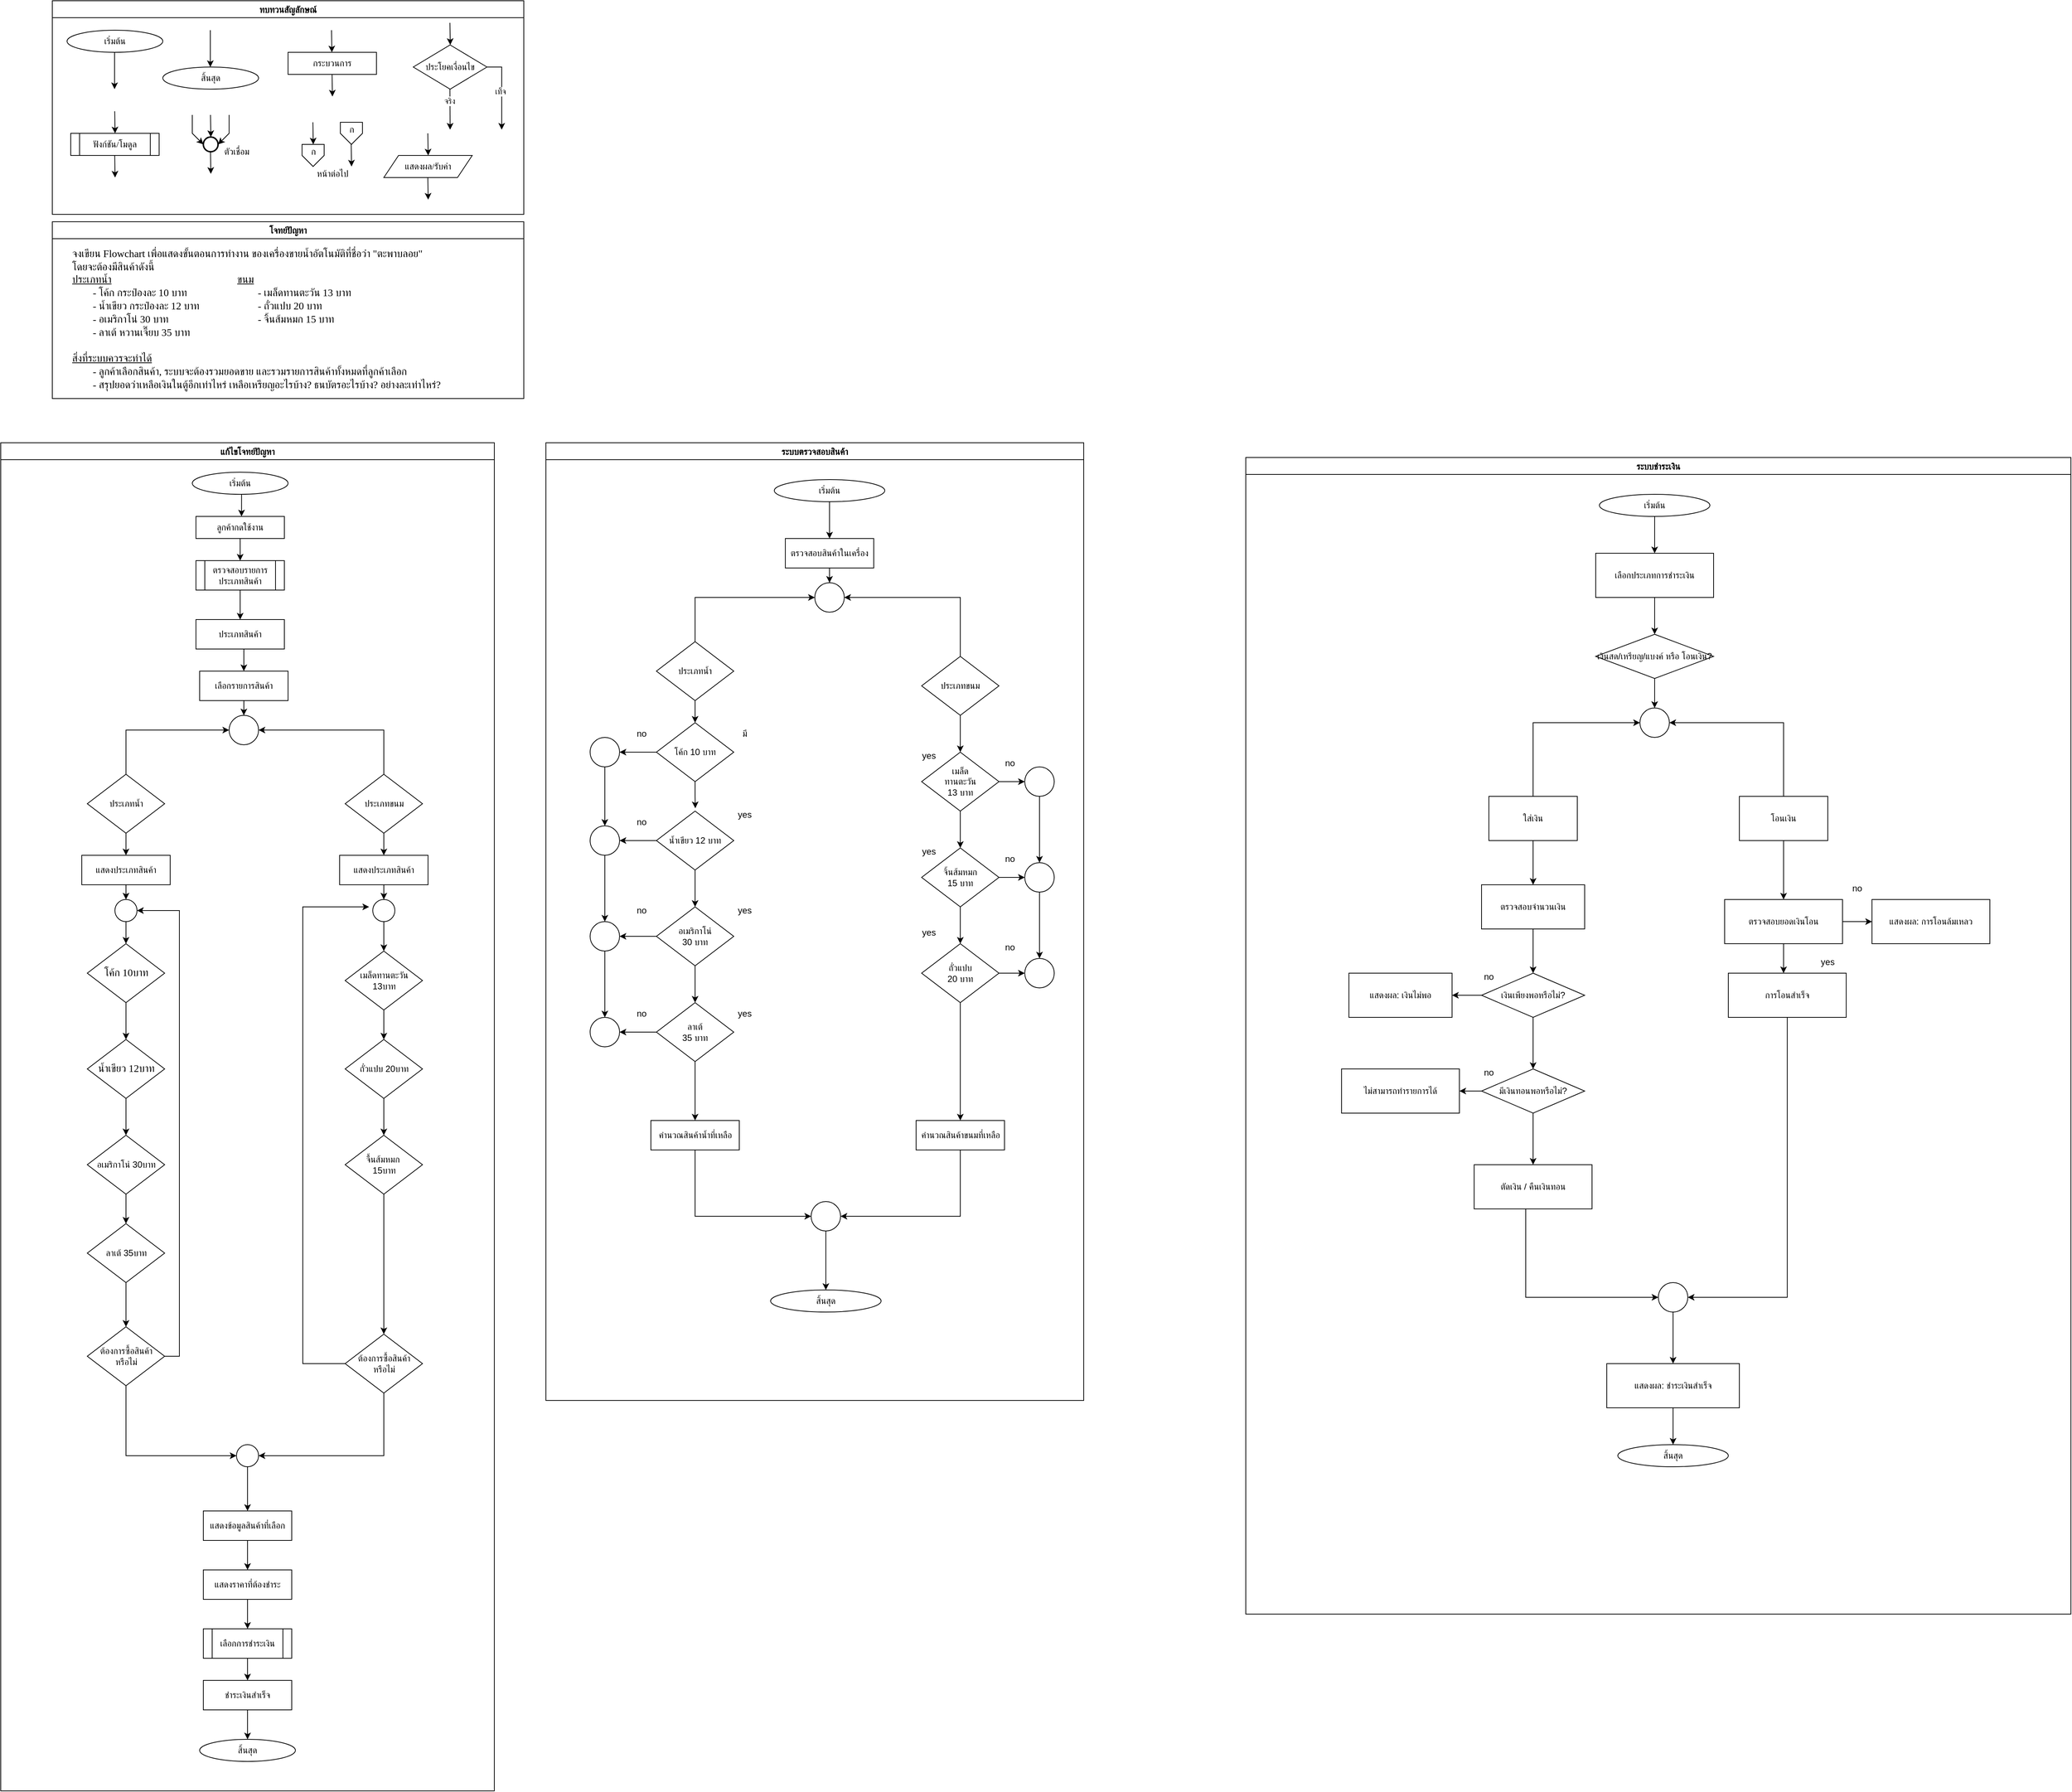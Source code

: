 <mxfile version="28.1.1">
  <diagram name="Page-1" id="HZ13aiCzjSSbUonSLgMY">
    <mxGraphModel dx="4053" dy="1405" grid="1" gridSize="10" guides="1" tooltips="1" connect="1" arrows="1" fold="1" page="1" pageScale="1" pageWidth="850" pageHeight="1100" math="0" shadow="0">
      <root>
        <mxCell id="0" />
        <mxCell id="1" parent="0" />
        <mxCell id="7sSPWeFGZ5AwuCD8jJyG-1" value="ทบทวนสัญลักษณ์" style="swimlane;fontFamily=Sarabun;fontSource=https%3A%2F%2Ffonts.googleapis.com%2Fcss%3Ffamily%3DSarabun;" vertex="1" parent="1">
          <mxGeometry x="-720" y="20" width="640" height="290" as="geometry" />
        </mxCell>
        <mxCell id="7sSPWeFGZ5AwuCD8jJyG-2" value="&lt;font data-font-src=&quot;https://fonts.googleapis.com/css?family=Sarabun&quot; face=&quot;Sarabun&quot;&gt;เริ่มต้น&lt;/font&gt;" style="ellipse;whiteSpace=wrap;html=1;" vertex="1" parent="7sSPWeFGZ5AwuCD8jJyG-1">
          <mxGeometry x="20" y="40" width="130" height="30" as="geometry" />
        </mxCell>
        <mxCell id="7sSPWeFGZ5AwuCD8jJyG-3" value="" style="endArrow=classic;html=1;rounded=0;" edge="1" parent="7sSPWeFGZ5AwuCD8jJyG-1">
          <mxGeometry width="50" height="50" relative="1" as="geometry">
            <mxPoint x="84.5" y="70" as="sourcePoint" />
            <mxPoint x="84.5" y="120" as="targetPoint" />
          </mxGeometry>
        </mxCell>
        <mxCell id="7sSPWeFGZ5AwuCD8jJyG-4" value="&lt;font face=&quot;Sarabun&quot;&gt;สิ้นสุด&lt;/font&gt;" style="ellipse;whiteSpace=wrap;html=1;" vertex="1" parent="7sSPWeFGZ5AwuCD8jJyG-1">
          <mxGeometry x="150" y="90" width="130" height="30" as="geometry" />
        </mxCell>
        <mxCell id="7sSPWeFGZ5AwuCD8jJyG-5" value="" style="endArrow=classic;html=1;rounded=0;" edge="1" parent="7sSPWeFGZ5AwuCD8jJyG-1">
          <mxGeometry width="50" height="50" relative="1" as="geometry">
            <mxPoint x="214.5" y="40" as="sourcePoint" />
            <mxPoint x="214.5" y="90" as="targetPoint" />
          </mxGeometry>
        </mxCell>
        <mxCell id="7sSPWeFGZ5AwuCD8jJyG-6" value="กระบวนการ" style="rounded=0;whiteSpace=wrap;html=1;fontFamily=Sarabun;fontSource=https%3A%2F%2Ffonts.googleapis.com%2Fcss%3Ffamily%3DSarabun;" vertex="1" parent="7sSPWeFGZ5AwuCD8jJyG-1">
          <mxGeometry x="320" y="70" width="120" height="30" as="geometry" />
        </mxCell>
        <mxCell id="7sSPWeFGZ5AwuCD8jJyG-7" value="" style="endArrow=classic;html=1;rounded=0;" edge="1" parent="7sSPWeFGZ5AwuCD8jJyG-1">
          <mxGeometry width="50" height="50" relative="1" as="geometry">
            <mxPoint x="379" y="40" as="sourcePoint" />
            <mxPoint x="379.5" y="70" as="targetPoint" />
          </mxGeometry>
        </mxCell>
        <mxCell id="7sSPWeFGZ5AwuCD8jJyG-8" value="" style="endArrow=classic;html=1;rounded=0;" edge="1" parent="7sSPWeFGZ5AwuCD8jJyG-1">
          <mxGeometry width="50" height="50" relative="1" as="geometry">
            <mxPoint x="379.75" y="100" as="sourcePoint" />
            <mxPoint x="380.25" y="130" as="targetPoint" />
          </mxGeometry>
        </mxCell>
        <mxCell id="7sSPWeFGZ5AwuCD8jJyG-9" value="ประโยคเงื่อนไข" style="rhombus;whiteSpace=wrap;html=1;fontFamily=Sarabun;fontSource=https%3A%2F%2Ffonts.googleapis.com%2Fcss%3Ffamily%3DSarabun;" vertex="1" parent="7sSPWeFGZ5AwuCD8jJyG-1">
          <mxGeometry x="490" y="60" width="100" height="60" as="geometry" />
        </mxCell>
        <mxCell id="7sSPWeFGZ5AwuCD8jJyG-10" value="" style="endArrow=classic;html=1;rounded=0;" edge="1" parent="7sSPWeFGZ5AwuCD8jJyG-1">
          <mxGeometry width="50" height="50" relative="1" as="geometry">
            <mxPoint x="539.71" y="30" as="sourcePoint" />
            <mxPoint x="540.21" y="60" as="targetPoint" />
          </mxGeometry>
        </mxCell>
        <mxCell id="7sSPWeFGZ5AwuCD8jJyG-11" value="" style="endArrow=classic;html=1;rounded=0;" edge="1" parent="7sSPWeFGZ5AwuCD8jJyG-1">
          <mxGeometry width="50" height="50" relative="1" as="geometry">
            <mxPoint x="539.71" y="120" as="sourcePoint" />
            <mxPoint x="540" y="175" as="targetPoint" />
          </mxGeometry>
        </mxCell>
        <mxCell id="7sSPWeFGZ5AwuCD8jJyG-12" value="จริง" style="edgeLabel;html=1;align=center;verticalAlign=middle;resizable=0;points=[];fontFamily=Sarabun;fontSource=https%3A%2F%2Ffonts.googleapis.com%2Fcss%3Ffamily%3DSarabun;" vertex="1" connectable="0" parent="7sSPWeFGZ5AwuCD8jJyG-11">
          <mxGeometry x="-0.414" y="-1" relative="1" as="geometry">
            <mxPoint as="offset" />
          </mxGeometry>
        </mxCell>
        <mxCell id="7sSPWeFGZ5AwuCD8jJyG-13" value="" style="endArrow=classic;html=1;rounded=0;exitX=1;exitY=0.5;exitDx=0;exitDy=0;" edge="1" parent="7sSPWeFGZ5AwuCD8jJyG-1" source="7sSPWeFGZ5AwuCD8jJyG-9">
          <mxGeometry width="50" height="50" relative="1" as="geometry">
            <mxPoint x="620" y="95" as="sourcePoint" />
            <mxPoint x="610" y="175" as="targetPoint" />
            <Array as="points">
              <mxPoint x="610" y="90" />
            </Array>
          </mxGeometry>
        </mxCell>
        <mxCell id="7sSPWeFGZ5AwuCD8jJyG-14" value="&lt;font data-font-src=&quot;https://fonts.googleapis.com/css?family=Sarabun&quot; face=&quot;Sarabun&quot;&gt;เท็จ&lt;/font&gt;" style="edgeLabel;html=1;align=center;verticalAlign=middle;resizable=0;points=[];" vertex="1" connectable="0" parent="7sSPWeFGZ5AwuCD8jJyG-13">
          <mxGeometry x="-0.002" y="-2" relative="1" as="geometry">
            <mxPoint as="offset" />
          </mxGeometry>
        </mxCell>
        <mxCell id="7sSPWeFGZ5AwuCD8jJyG-15" value="&lt;font data-font-src=&quot;https://fonts.googleapis.com/css?family=Sarabun&quot; face=&quot;Sarabun&quot;&gt;ฟังก์ชัน/โมดูล&lt;/font&gt;" style="shape=process;whiteSpace=wrap;html=1;backgroundOutline=1;" vertex="1" parent="7sSPWeFGZ5AwuCD8jJyG-1">
          <mxGeometry x="25" y="180" width="120" height="30" as="geometry" />
        </mxCell>
        <mxCell id="7sSPWeFGZ5AwuCD8jJyG-16" value="" style="endArrow=classic;html=1;rounded=0;" edge="1" parent="7sSPWeFGZ5AwuCD8jJyG-1">
          <mxGeometry width="50" height="50" relative="1" as="geometry">
            <mxPoint x="84.71" y="150" as="sourcePoint" />
            <mxPoint x="85.21" y="180" as="targetPoint" />
          </mxGeometry>
        </mxCell>
        <mxCell id="7sSPWeFGZ5AwuCD8jJyG-17" value="" style="endArrow=classic;html=1;rounded=0;" edge="1" parent="7sSPWeFGZ5AwuCD8jJyG-1">
          <mxGeometry width="50" height="50" relative="1" as="geometry">
            <mxPoint x="84.71" y="210" as="sourcePoint" />
            <mxPoint x="85.21" y="240" as="targetPoint" />
          </mxGeometry>
        </mxCell>
        <mxCell id="7sSPWeFGZ5AwuCD8jJyG-18" value="" style="strokeWidth=2;html=1;shape=mxgraph.flowchart.start_2;whiteSpace=wrap;" vertex="1" parent="7sSPWeFGZ5AwuCD8jJyG-1">
          <mxGeometry x="205" y="185" width="20" height="20" as="geometry" />
        </mxCell>
        <mxCell id="7sSPWeFGZ5AwuCD8jJyG-19" value="" style="endArrow=classic;html=1;rounded=0;" edge="1" parent="7sSPWeFGZ5AwuCD8jJyG-1">
          <mxGeometry width="50" height="50" relative="1" as="geometry">
            <mxPoint x="214.71" y="155" as="sourcePoint" />
            <mxPoint x="215.21" y="185" as="targetPoint" />
          </mxGeometry>
        </mxCell>
        <mxCell id="7sSPWeFGZ5AwuCD8jJyG-20" value="" style="endArrow=classic;html=1;rounded=0;entryX=0;entryY=0.5;entryDx=0;entryDy=0;entryPerimeter=0;" edge="1" parent="7sSPWeFGZ5AwuCD8jJyG-1" target="7sSPWeFGZ5AwuCD8jJyG-18">
          <mxGeometry width="50" height="50" relative="1" as="geometry">
            <mxPoint x="190.0" y="155" as="sourcePoint" />
            <mxPoint x="190.5" y="185" as="targetPoint" />
            <Array as="points">
              <mxPoint x="190" y="180" />
            </Array>
          </mxGeometry>
        </mxCell>
        <mxCell id="7sSPWeFGZ5AwuCD8jJyG-21" value="" style="endArrow=classic;html=1;rounded=0;entryX=1;entryY=0.5;entryDx=0;entryDy=0;entryPerimeter=0;" edge="1" parent="7sSPWeFGZ5AwuCD8jJyG-1" target="7sSPWeFGZ5AwuCD8jJyG-18">
          <mxGeometry width="50" height="50" relative="1" as="geometry">
            <mxPoint x="240.0" y="155" as="sourcePoint" />
            <mxPoint x="240.5" y="185" as="targetPoint" />
            <Array as="points">
              <mxPoint x="240" y="180" />
            </Array>
          </mxGeometry>
        </mxCell>
        <mxCell id="7sSPWeFGZ5AwuCD8jJyG-22" value="" style="endArrow=classic;html=1;rounded=0;" edge="1" parent="7sSPWeFGZ5AwuCD8jJyG-1">
          <mxGeometry width="50" height="50" relative="1" as="geometry">
            <mxPoint x="214.71" y="205" as="sourcePoint" />
            <mxPoint x="215.21" y="235" as="targetPoint" />
          </mxGeometry>
        </mxCell>
        <mxCell id="7sSPWeFGZ5AwuCD8jJyG-23" value="&lt;font data-font-src=&quot;https://fonts.googleapis.com/css?family=Sarabun&quot; face=&quot;Sarabun&quot;&gt;ตัวเชื่อม&lt;/font&gt;" style="text;html=1;align=center;verticalAlign=middle;resizable=0;points=[];autosize=1;strokeColor=none;fillColor=none;" vertex="1" parent="7sSPWeFGZ5AwuCD8jJyG-1">
          <mxGeometry x="220" y="190" width="60" height="30" as="geometry" />
        </mxCell>
        <mxCell id="7sSPWeFGZ5AwuCD8jJyG-24" value="" style="endArrow=classic;html=1;rounded=0;" edge="1" parent="7sSPWeFGZ5AwuCD8jJyG-1">
          <mxGeometry width="50" height="50" relative="1" as="geometry">
            <mxPoint x="353.71" y="165" as="sourcePoint" />
            <mxPoint x="354.21" y="195" as="targetPoint" />
          </mxGeometry>
        </mxCell>
        <mxCell id="7sSPWeFGZ5AwuCD8jJyG-25" value="" style="verticalLabelPosition=bottom;verticalAlign=top;html=1;shape=offPageConnector;rounded=0;size=0.5;" vertex="1" parent="7sSPWeFGZ5AwuCD8jJyG-1">
          <mxGeometry x="339" y="195" width="30" height="30" as="geometry" />
        </mxCell>
        <mxCell id="7sSPWeFGZ5AwuCD8jJyG-26" value="" style="endArrow=classic;html=1;rounded=0;" edge="1" parent="7sSPWeFGZ5AwuCD8jJyG-1">
          <mxGeometry width="50" height="50" relative="1" as="geometry">
            <mxPoint x="405.71" y="195" as="sourcePoint" />
            <mxPoint x="406.21" y="225" as="targetPoint" />
          </mxGeometry>
        </mxCell>
        <mxCell id="7sSPWeFGZ5AwuCD8jJyG-27" value="" style="verticalLabelPosition=bottom;verticalAlign=top;html=1;shape=offPageConnector;rounded=0;size=0.5;" vertex="1" parent="7sSPWeFGZ5AwuCD8jJyG-1">
          <mxGeometry x="391" y="165" width="30" height="30" as="geometry" />
        </mxCell>
        <mxCell id="7sSPWeFGZ5AwuCD8jJyG-28" value="หน้าต่อไป" style="text;html=1;align=center;verticalAlign=middle;resizable=0;points=[];autosize=1;strokeColor=none;fillColor=none;fontFamily=Sarabun;fontSource=https%3A%2F%2Ffonts.googleapis.com%2Fcss%3Ffamily%3DSarabun;" vertex="1" parent="7sSPWeFGZ5AwuCD8jJyG-1">
          <mxGeometry x="345" y="220" width="70" height="30" as="geometry" />
        </mxCell>
        <mxCell id="7sSPWeFGZ5AwuCD8jJyG-29" value="ก" style="text;html=1;align=center;verticalAlign=middle;resizable=0;points=[];autosize=1;strokeColor=none;fillColor=none;fontFamily=Sarabun;fontSource=https%3A%2F%2Ffonts.googleapis.com%2Fcss%3Ffamily%3DSarabun;" vertex="1" parent="7sSPWeFGZ5AwuCD8jJyG-1">
          <mxGeometry x="339" y="190" width="30" height="30" as="geometry" />
        </mxCell>
        <mxCell id="7sSPWeFGZ5AwuCD8jJyG-30" value="ก" style="text;html=1;align=center;verticalAlign=middle;resizable=0;points=[];autosize=1;strokeColor=none;fillColor=none;fontFamily=Sarabun;fontSource=https%3A%2F%2Ffonts.googleapis.com%2Fcss%3Ffamily%3DSarabun;" vertex="1" parent="7sSPWeFGZ5AwuCD8jJyG-1">
          <mxGeometry x="391" y="160" width="30" height="30" as="geometry" />
        </mxCell>
        <mxCell id="7sSPWeFGZ5AwuCD8jJyG-31" value="แสดงผล/รับค่า" style="shape=parallelogram;perimeter=parallelogramPerimeter;whiteSpace=wrap;html=1;fixedSize=1;fontFamily=Sarabun;fontSource=https%3A%2F%2Ffonts.googleapis.com%2Fcss%3Ffamily%3DSarabun;" vertex="1" parent="7sSPWeFGZ5AwuCD8jJyG-1">
          <mxGeometry x="450" y="210" width="120" height="30" as="geometry" />
        </mxCell>
        <mxCell id="7sSPWeFGZ5AwuCD8jJyG-32" value="" style="endArrow=classic;html=1;rounded=0;" edge="1" parent="7sSPWeFGZ5AwuCD8jJyG-1">
          <mxGeometry width="50" height="50" relative="1" as="geometry">
            <mxPoint x="509.71" y="180" as="sourcePoint" />
            <mxPoint x="510.21" y="210" as="targetPoint" />
          </mxGeometry>
        </mxCell>
        <mxCell id="7sSPWeFGZ5AwuCD8jJyG-33" value="" style="endArrow=classic;html=1;rounded=0;" edge="1" parent="7sSPWeFGZ5AwuCD8jJyG-1">
          <mxGeometry width="50" height="50" relative="1" as="geometry">
            <mxPoint x="509.71" y="240" as="sourcePoint" />
            <mxPoint x="510.21" y="270" as="targetPoint" />
          </mxGeometry>
        </mxCell>
        <mxCell id="7sSPWeFGZ5AwuCD8jJyG-34" value="แก้ไขโจทย์ปัญหา" style="swimlane;fontFamily=Sarabun;fontSource=https%3A%2F%2Ffonts.googleapis.com%2Fcss%3Ffamily%3DSarabun;" vertex="1" parent="1">
          <mxGeometry x="-790" y="620" width="670" height="1830" as="geometry" />
        </mxCell>
        <mxCell id="7sSPWeFGZ5AwuCD8jJyG-35" value="&lt;font data-font-src=&quot;https://fonts.googleapis.com/css?family=Sarabun&quot; face=&quot;Sarabun&quot;&gt;เริ่มต้น&lt;/font&gt;" style="ellipse;whiteSpace=wrap;html=1;" vertex="1" parent="7sSPWeFGZ5AwuCD8jJyG-34">
          <mxGeometry x="260" y="40" width="130" height="30" as="geometry" />
        </mxCell>
        <mxCell id="7sSPWeFGZ5AwuCD8jJyG-36" style="edgeStyle=orthogonalEdgeStyle;rounded=0;orthogonalLoop=1;jettySize=auto;html=1;exitX=1;exitY=0.5;exitDx=0;exitDy=0;entryX=1;entryY=0.5;entryDx=0;entryDy=0;" edge="1" parent="7sSPWeFGZ5AwuCD8jJyG-34">
          <mxGeometry relative="1" as="geometry">
            <mxPoint x="385" y="1015" as="targetPoint" />
            <Array as="points">
              <mxPoint x="465" y="1140" />
              <mxPoint x="465" y="1015" />
            </Array>
          </mxGeometry>
        </mxCell>
        <mxCell id="7sSPWeFGZ5AwuCD8jJyG-37" style="edgeStyle=orthogonalEdgeStyle;rounded=0;orthogonalLoop=1;jettySize=auto;html=1;exitX=0.5;exitY=1;exitDx=0;exitDy=0;entryX=0;entryY=0;entryDx=59.375;entryDy=0;entryPerimeter=0;" edge="1" parent="7sSPWeFGZ5AwuCD8jJyG-34" source="7sSPWeFGZ5AwuCD8jJyG-35">
          <mxGeometry relative="1" as="geometry">
            <mxPoint x="326.875" y="100" as="targetPoint" />
          </mxGeometry>
        </mxCell>
        <mxCell id="7sSPWeFGZ5AwuCD8jJyG-38" style="edgeStyle=orthogonalEdgeStyle;rounded=0;orthogonalLoop=1;jettySize=auto;html=1;exitX=0.5;exitY=1;exitDx=0;exitDy=0;entryX=0.5;entryY=0;entryDx=0;entryDy=0;" edge="1" parent="7sSPWeFGZ5AwuCD8jJyG-34" source="7sSPWeFGZ5AwuCD8jJyG-39" target="7sSPWeFGZ5AwuCD8jJyG-41">
          <mxGeometry relative="1" as="geometry" />
        </mxCell>
        <mxCell id="7sSPWeFGZ5AwuCD8jJyG-39" value="ลูกค้ากดใช้งาน" style="rounded=0;whiteSpace=wrap;html=1;" vertex="1" parent="7sSPWeFGZ5AwuCD8jJyG-34">
          <mxGeometry x="265" y="100" width="120" height="30" as="geometry" />
        </mxCell>
        <mxCell id="7sSPWeFGZ5AwuCD8jJyG-40" style="edgeStyle=orthogonalEdgeStyle;rounded=0;orthogonalLoop=1;jettySize=auto;html=1;entryX=0.5;entryY=0;entryDx=0;entryDy=0;" edge="1" parent="7sSPWeFGZ5AwuCD8jJyG-34" source="7sSPWeFGZ5AwuCD8jJyG-41" target="7sSPWeFGZ5AwuCD8jJyG-43">
          <mxGeometry relative="1" as="geometry" />
        </mxCell>
        <mxCell id="7sSPWeFGZ5AwuCD8jJyG-41" value="ตรวจสอบรายการประเภทสินค้า" style="shape=process;whiteSpace=wrap;html=1;backgroundOutline=1;" vertex="1" parent="7sSPWeFGZ5AwuCD8jJyG-34">
          <mxGeometry x="265" y="160" width="120" height="40" as="geometry" />
        </mxCell>
        <mxCell id="7sSPWeFGZ5AwuCD8jJyG-42" style="edgeStyle=orthogonalEdgeStyle;rounded=0;orthogonalLoop=1;jettySize=auto;html=1;exitX=0.5;exitY=1;exitDx=0;exitDy=0;entryX=0.5;entryY=0;entryDx=0;entryDy=0;" edge="1" parent="7sSPWeFGZ5AwuCD8jJyG-34" source="7sSPWeFGZ5AwuCD8jJyG-43" target="7sSPWeFGZ5AwuCD8jJyG-51">
          <mxGeometry relative="1" as="geometry" />
        </mxCell>
        <mxCell id="7sSPWeFGZ5AwuCD8jJyG-43" value="ประเภทสินค้า" style="rounded=0;whiteSpace=wrap;html=1;" vertex="1" parent="7sSPWeFGZ5AwuCD8jJyG-34">
          <mxGeometry x="265" y="240" width="120" height="40" as="geometry" />
        </mxCell>
        <mxCell id="7sSPWeFGZ5AwuCD8jJyG-44" style="edgeStyle=orthogonalEdgeStyle;rounded=0;orthogonalLoop=1;jettySize=auto;html=1;entryX=0.5;entryY=0;entryDx=0;entryDy=0;" edge="1" parent="7sSPWeFGZ5AwuCD8jJyG-34" source="7sSPWeFGZ5AwuCD8jJyG-46" target="7sSPWeFGZ5AwuCD8jJyG-68">
          <mxGeometry relative="1" as="geometry" />
        </mxCell>
        <mxCell id="7sSPWeFGZ5AwuCD8jJyG-45" style="edgeStyle=orthogonalEdgeStyle;rounded=0;orthogonalLoop=1;jettySize=auto;html=1;exitX=0.5;exitY=0;exitDx=0;exitDy=0;entryX=0;entryY=0.5;entryDx=0;entryDy=0;" edge="1" parent="7sSPWeFGZ5AwuCD8jJyG-34" source="7sSPWeFGZ5AwuCD8jJyG-46" target="7sSPWeFGZ5AwuCD8jJyG-52">
          <mxGeometry relative="1" as="geometry" />
        </mxCell>
        <mxCell id="7sSPWeFGZ5AwuCD8jJyG-46" value="ประเภทน้ำ" style="rhombus;whiteSpace=wrap;html=1;" vertex="1" parent="7sSPWeFGZ5AwuCD8jJyG-34">
          <mxGeometry x="117.5" y="450" width="105" height="80" as="geometry" />
        </mxCell>
        <mxCell id="7sSPWeFGZ5AwuCD8jJyG-47" style="edgeStyle=orthogonalEdgeStyle;rounded=0;orthogonalLoop=1;jettySize=auto;html=1;exitX=0.5;exitY=1;exitDx=0;exitDy=0;entryX=0.5;entryY=0;entryDx=0;entryDy=0;" edge="1" parent="7sSPWeFGZ5AwuCD8jJyG-34" source="7sSPWeFGZ5AwuCD8jJyG-49" target="7sSPWeFGZ5AwuCD8jJyG-70">
          <mxGeometry relative="1" as="geometry" />
        </mxCell>
        <mxCell id="7sSPWeFGZ5AwuCD8jJyG-48" style="edgeStyle=orthogonalEdgeStyle;rounded=0;orthogonalLoop=1;jettySize=auto;html=1;entryX=1;entryY=0.5;entryDx=0;entryDy=0;" edge="1" parent="7sSPWeFGZ5AwuCD8jJyG-34" source="7sSPWeFGZ5AwuCD8jJyG-49" target="7sSPWeFGZ5AwuCD8jJyG-52">
          <mxGeometry relative="1" as="geometry">
            <mxPoint x="520" y="390" as="targetPoint" />
            <Array as="points">
              <mxPoint x="520" y="390" />
            </Array>
          </mxGeometry>
        </mxCell>
        <mxCell id="7sSPWeFGZ5AwuCD8jJyG-49" value="ประเภทขนม" style="rhombus;whiteSpace=wrap;html=1;" vertex="1" parent="7sSPWeFGZ5AwuCD8jJyG-34">
          <mxGeometry x="467.5" y="450" width="105" height="80" as="geometry" />
        </mxCell>
        <mxCell id="7sSPWeFGZ5AwuCD8jJyG-50" style="edgeStyle=orthogonalEdgeStyle;rounded=0;orthogonalLoop=1;jettySize=auto;html=1;entryX=0.5;entryY=0;entryDx=0;entryDy=0;" edge="1" parent="7sSPWeFGZ5AwuCD8jJyG-34" source="7sSPWeFGZ5AwuCD8jJyG-51" target="7sSPWeFGZ5AwuCD8jJyG-52">
          <mxGeometry relative="1" as="geometry" />
        </mxCell>
        <mxCell id="7sSPWeFGZ5AwuCD8jJyG-51" value="เลือกรายการสินค้า" style="rounded=0;whiteSpace=wrap;html=1;" vertex="1" parent="7sSPWeFGZ5AwuCD8jJyG-34">
          <mxGeometry x="270" y="310" width="120" height="40" as="geometry" />
        </mxCell>
        <mxCell id="7sSPWeFGZ5AwuCD8jJyG-52" value="" style="ellipse;whiteSpace=wrap;html=1;aspect=fixed;" vertex="1" parent="7sSPWeFGZ5AwuCD8jJyG-34">
          <mxGeometry x="310" y="370" width="40" height="40" as="geometry" />
        </mxCell>
        <mxCell id="7sSPWeFGZ5AwuCD8jJyG-53" style="edgeStyle=orthogonalEdgeStyle;rounded=0;orthogonalLoop=1;jettySize=auto;html=1;exitX=0.5;exitY=1;exitDx=0;exitDy=0;entryX=0.5;entryY=0;entryDx=0;entryDy=0;" edge="1" parent="7sSPWeFGZ5AwuCD8jJyG-34" source="7sSPWeFGZ5AwuCD8jJyG-54" target="7sSPWeFGZ5AwuCD8jJyG-56">
          <mxGeometry relative="1" as="geometry" />
        </mxCell>
        <mxCell id="7sSPWeFGZ5AwuCD8jJyG-54" value="&lt;span style=&quot;font-family: Sarabun; font-size: 14px; text-align: left; text-wrap-mode: nowrap;&quot;&gt;โค้ก 10บาท&lt;/span&gt;" style="rhombus;whiteSpace=wrap;html=1;" vertex="1" parent="7sSPWeFGZ5AwuCD8jJyG-34">
          <mxGeometry x="117.5" y="680" width="105" height="80" as="geometry" />
        </mxCell>
        <mxCell id="7sSPWeFGZ5AwuCD8jJyG-55" style="edgeStyle=orthogonalEdgeStyle;rounded=0;orthogonalLoop=1;jettySize=auto;html=1;entryX=0.5;entryY=0;entryDx=0;entryDy=0;" edge="1" parent="7sSPWeFGZ5AwuCD8jJyG-34" source="7sSPWeFGZ5AwuCD8jJyG-56" target="7sSPWeFGZ5AwuCD8jJyG-58">
          <mxGeometry relative="1" as="geometry" />
        </mxCell>
        <mxCell id="7sSPWeFGZ5AwuCD8jJyG-56" value="&lt;span style=&quot;font-family: Sarabun; font-size: 14px; text-align: left; text-wrap-mode: nowrap;&quot;&gt;น้ำเขียว 12บาท&lt;/span&gt;" style="rhombus;whiteSpace=wrap;html=1;" vertex="1" parent="7sSPWeFGZ5AwuCD8jJyG-34">
          <mxGeometry x="117.5" y="810" width="105" height="80" as="geometry" />
        </mxCell>
        <mxCell id="7sSPWeFGZ5AwuCD8jJyG-57" style="edgeStyle=orthogonalEdgeStyle;rounded=0;orthogonalLoop=1;jettySize=auto;html=1;entryX=0.5;entryY=0;entryDx=0;entryDy=0;" edge="1" parent="7sSPWeFGZ5AwuCD8jJyG-34" source="7sSPWeFGZ5AwuCD8jJyG-58" target="7sSPWeFGZ5AwuCD8jJyG-66">
          <mxGeometry relative="1" as="geometry" />
        </mxCell>
        <mxCell id="7sSPWeFGZ5AwuCD8jJyG-58" value="อเมริกาโน่ 30บาท" style="rhombus;whiteSpace=wrap;html=1;" vertex="1" parent="7sSPWeFGZ5AwuCD8jJyG-34">
          <mxGeometry x="117.5" y="940" width="105" height="80" as="geometry" />
        </mxCell>
        <mxCell id="7sSPWeFGZ5AwuCD8jJyG-59" style="edgeStyle=orthogonalEdgeStyle;rounded=0;orthogonalLoop=1;jettySize=auto;html=1;exitX=0.5;exitY=1;exitDx=0;exitDy=0;entryX=0.5;entryY=0;entryDx=0;entryDy=0;" edge="1" parent="7sSPWeFGZ5AwuCD8jJyG-34" source="7sSPWeFGZ5AwuCD8jJyG-60" target="7sSPWeFGZ5AwuCD8jJyG-64">
          <mxGeometry relative="1" as="geometry" />
        </mxCell>
        <mxCell id="7sSPWeFGZ5AwuCD8jJyG-60" value="เมล็ดทานตะวัน&lt;div&gt;13บาท&lt;/div&gt;" style="rhombus;whiteSpace=wrap;html=1;" vertex="1" parent="7sSPWeFGZ5AwuCD8jJyG-34">
          <mxGeometry x="467.5" y="690" width="105" height="80" as="geometry" />
        </mxCell>
        <mxCell id="7sSPWeFGZ5AwuCD8jJyG-61" style="edgeStyle=orthogonalEdgeStyle;rounded=0;orthogonalLoop=1;jettySize=auto;html=1;" edge="1" parent="7sSPWeFGZ5AwuCD8jJyG-34" source="7sSPWeFGZ5AwuCD8jJyG-62" target="7sSPWeFGZ5AwuCD8jJyG-80">
          <mxGeometry relative="1" as="geometry" />
        </mxCell>
        <mxCell id="7sSPWeFGZ5AwuCD8jJyG-62" value="จื้นส้มหมก&amp;nbsp;&lt;div&gt;15บาท&lt;/div&gt;" style="rhombus;whiteSpace=wrap;html=1;" vertex="1" parent="7sSPWeFGZ5AwuCD8jJyG-34">
          <mxGeometry x="467.5" y="940" width="105" height="80" as="geometry" />
        </mxCell>
        <mxCell id="7sSPWeFGZ5AwuCD8jJyG-63" style="edgeStyle=orthogonalEdgeStyle;rounded=0;orthogonalLoop=1;jettySize=auto;html=1;entryX=0.5;entryY=0;entryDx=0;entryDy=0;" edge="1" parent="7sSPWeFGZ5AwuCD8jJyG-34" source="7sSPWeFGZ5AwuCD8jJyG-64" target="7sSPWeFGZ5AwuCD8jJyG-62">
          <mxGeometry relative="1" as="geometry" />
        </mxCell>
        <mxCell id="7sSPWeFGZ5AwuCD8jJyG-64" value="ถั่วแปบ 20บาท" style="rhombus;whiteSpace=wrap;html=1;" vertex="1" parent="7sSPWeFGZ5AwuCD8jJyG-34">
          <mxGeometry x="467.5" y="810" width="105" height="80" as="geometry" />
        </mxCell>
        <mxCell id="7sSPWeFGZ5AwuCD8jJyG-65" style="edgeStyle=orthogonalEdgeStyle;rounded=0;orthogonalLoop=1;jettySize=auto;html=1;entryX=0.5;entryY=0;entryDx=0;entryDy=0;" edge="1" parent="7sSPWeFGZ5AwuCD8jJyG-34" source="7sSPWeFGZ5AwuCD8jJyG-66" target="7sSPWeFGZ5AwuCD8jJyG-77">
          <mxGeometry relative="1" as="geometry" />
        </mxCell>
        <mxCell id="7sSPWeFGZ5AwuCD8jJyG-66" value="ลาเต้ 35บาท" style="rhombus;whiteSpace=wrap;html=1;" vertex="1" parent="7sSPWeFGZ5AwuCD8jJyG-34">
          <mxGeometry x="117.5" y="1060" width="105" height="80" as="geometry" />
        </mxCell>
        <mxCell id="7sSPWeFGZ5AwuCD8jJyG-67" style="edgeStyle=orthogonalEdgeStyle;rounded=0;orthogonalLoop=1;jettySize=auto;html=1;exitX=0.5;exitY=1;exitDx=0;exitDy=0;entryX=0.5;entryY=0;entryDx=0;entryDy=0;" edge="1" parent="7sSPWeFGZ5AwuCD8jJyG-34" source="7sSPWeFGZ5AwuCD8jJyG-68" target="7sSPWeFGZ5AwuCD8jJyG-74">
          <mxGeometry relative="1" as="geometry" />
        </mxCell>
        <mxCell id="7sSPWeFGZ5AwuCD8jJyG-68" value="แสดงประเภทสินค้า" style="rounded=0;whiteSpace=wrap;html=1;" vertex="1" parent="7sSPWeFGZ5AwuCD8jJyG-34">
          <mxGeometry x="110" y="560" width="120" height="40" as="geometry" />
        </mxCell>
        <mxCell id="7sSPWeFGZ5AwuCD8jJyG-69" style="edgeStyle=orthogonalEdgeStyle;rounded=0;orthogonalLoop=1;jettySize=auto;html=1;entryX=0.5;entryY=0;entryDx=0;entryDy=0;" edge="1" parent="7sSPWeFGZ5AwuCD8jJyG-34" source="7sSPWeFGZ5AwuCD8jJyG-70" target="7sSPWeFGZ5AwuCD8jJyG-72">
          <mxGeometry relative="1" as="geometry" />
        </mxCell>
        <mxCell id="7sSPWeFGZ5AwuCD8jJyG-70" value="แสดงประเภทสินค้า" style="rounded=0;whiteSpace=wrap;html=1;" vertex="1" parent="7sSPWeFGZ5AwuCD8jJyG-34">
          <mxGeometry x="460" y="560" width="120" height="40" as="geometry" />
        </mxCell>
        <mxCell id="7sSPWeFGZ5AwuCD8jJyG-71" style="edgeStyle=orthogonalEdgeStyle;rounded=0;orthogonalLoop=1;jettySize=auto;html=1;entryX=0.5;entryY=0;entryDx=0;entryDy=0;" edge="1" parent="7sSPWeFGZ5AwuCD8jJyG-34" source="7sSPWeFGZ5AwuCD8jJyG-72" target="7sSPWeFGZ5AwuCD8jJyG-60">
          <mxGeometry relative="1" as="geometry" />
        </mxCell>
        <mxCell id="7sSPWeFGZ5AwuCD8jJyG-72" value="" style="ellipse;whiteSpace=wrap;html=1;aspect=fixed;" vertex="1" parent="7sSPWeFGZ5AwuCD8jJyG-34">
          <mxGeometry x="505" y="620" width="30" height="30" as="geometry" />
        </mxCell>
        <mxCell id="7sSPWeFGZ5AwuCD8jJyG-73" style="edgeStyle=orthogonalEdgeStyle;rounded=0;orthogonalLoop=1;jettySize=auto;html=1;exitX=0.5;exitY=1;exitDx=0;exitDy=0;entryX=0.5;entryY=0;entryDx=0;entryDy=0;" edge="1" parent="7sSPWeFGZ5AwuCD8jJyG-34" source="7sSPWeFGZ5AwuCD8jJyG-74" target="7sSPWeFGZ5AwuCD8jJyG-54">
          <mxGeometry relative="1" as="geometry" />
        </mxCell>
        <mxCell id="7sSPWeFGZ5AwuCD8jJyG-74" value="" style="ellipse;whiteSpace=wrap;html=1;aspect=fixed;" vertex="1" parent="7sSPWeFGZ5AwuCD8jJyG-34">
          <mxGeometry x="155" y="620" width="30" height="30" as="geometry" />
        </mxCell>
        <mxCell id="7sSPWeFGZ5AwuCD8jJyG-75" style="edgeStyle=orthogonalEdgeStyle;rounded=0;orthogonalLoop=1;jettySize=auto;html=1;exitX=1;exitY=0.5;exitDx=0;exitDy=0;entryX=1;entryY=0.5;entryDx=0;entryDy=0;" edge="1" parent="7sSPWeFGZ5AwuCD8jJyG-34" source="7sSPWeFGZ5AwuCD8jJyG-77" target="7sSPWeFGZ5AwuCD8jJyG-74">
          <mxGeometry relative="1" as="geometry" />
        </mxCell>
        <mxCell id="7sSPWeFGZ5AwuCD8jJyG-76" style="edgeStyle=orthogonalEdgeStyle;rounded=0;orthogonalLoop=1;jettySize=auto;html=1;entryX=0;entryY=0.5;entryDx=0;entryDy=0;" edge="1" parent="7sSPWeFGZ5AwuCD8jJyG-34" source="7sSPWeFGZ5AwuCD8jJyG-77" target="7sSPWeFGZ5AwuCD8jJyG-82">
          <mxGeometry relative="1" as="geometry">
            <mxPoint x="170" y="1380" as="targetPoint" />
            <Array as="points">
              <mxPoint x="170" y="1375" />
            </Array>
          </mxGeometry>
        </mxCell>
        <mxCell id="7sSPWeFGZ5AwuCD8jJyG-77" value="ต้องการซื้อสินค้า&lt;div&gt;หรือไม่&lt;/div&gt;" style="rhombus;whiteSpace=wrap;html=1;" vertex="1" parent="7sSPWeFGZ5AwuCD8jJyG-34">
          <mxGeometry x="117.5" y="1200" width="105" height="80" as="geometry" />
        </mxCell>
        <mxCell id="7sSPWeFGZ5AwuCD8jJyG-78" style="edgeStyle=orthogonalEdgeStyle;rounded=0;orthogonalLoop=1;jettySize=auto;html=1;" edge="1" parent="7sSPWeFGZ5AwuCD8jJyG-34" source="7sSPWeFGZ5AwuCD8jJyG-80">
          <mxGeometry relative="1" as="geometry">
            <mxPoint x="500" y="630" as="targetPoint" />
            <Array as="points">
              <mxPoint x="410" y="1250" />
              <mxPoint x="410" y="630" />
            </Array>
          </mxGeometry>
        </mxCell>
        <mxCell id="7sSPWeFGZ5AwuCD8jJyG-79" style="edgeStyle=orthogonalEdgeStyle;rounded=0;orthogonalLoop=1;jettySize=auto;html=1;entryX=1;entryY=0.5;entryDx=0;entryDy=0;" edge="1" parent="7sSPWeFGZ5AwuCD8jJyG-34" source="7sSPWeFGZ5AwuCD8jJyG-80" target="7sSPWeFGZ5AwuCD8jJyG-82">
          <mxGeometry relative="1" as="geometry">
            <mxPoint x="520" y="1380" as="targetPoint" />
            <Array as="points">
              <mxPoint x="520" y="1375" />
            </Array>
          </mxGeometry>
        </mxCell>
        <mxCell id="7sSPWeFGZ5AwuCD8jJyG-80" value="ต้องการซื้อสินค้า&lt;div&gt;หรือไม่&lt;/div&gt;" style="rhombus;whiteSpace=wrap;html=1;" vertex="1" parent="7sSPWeFGZ5AwuCD8jJyG-34">
          <mxGeometry x="467.5" y="1210" width="105" height="80" as="geometry" />
        </mxCell>
        <mxCell id="7sSPWeFGZ5AwuCD8jJyG-81" style="edgeStyle=orthogonalEdgeStyle;rounded=0;orthogonalLoop=1;jettySize=auto;html=1;entryX=0.5;entryY=0;entryDx=0;entryDy=0;" edge="1" parent="7sSPWeFGZ5AwuCD8jJyG-34" source="7sSPWeFGZ5AwuCD8jJyG-82" target="7sSPWeFGZ5AwuCD8jJyG-84">
          <mxGeometry relative="1" as="geometry" />
        </mxCell>
        <mxCell id="7sSPWeFGZ5AwuCD8jJyG-82" value="" style="ellipse;whiteSpace=wrap;html=1;aspect=fixed;" vertex="1" parent="7sSPWeFGZ5AwuCD8jJyG-34">
          <mxGeometry x="320" y="1360" width="30" height="30" as="geometry" />
        </mxCell>
        <mxCell id="7sSPWeFGZ5AwuCD8jJyG-83" style="edgeStyle=orthogonalEdgeStyle;rounded=0;orthogonalLoop=1;jettySize=auto;html=1;entryX=0.5;entryY=0;entryDx=0;entryDy=0;" edge="1" parent="7sSPWeFGZ5AwuCD8jJyG-34" source="7sSPWeFGZ5AwuCD8jJyG-84" target="7sSPWeFGZ5AwuCD8jJyG-86">
          <mxGeometry relative="1" as="geometry" />
        </mxCell>
        <mxCell id="7sSPWeFGZ5AwuCD8jJyG-84" value="แสดงข้อมูลสินค้าที่เลือก" style="rounded=0;whiteSpace=wrap;html=1;" vertex="1" parent="7sSPWeFGZ5AwuCD8jJyG-34">
          <mxGeometry x="275" y="1450" width="120" height="40" as="geometry" />
        </mxCell>
        <mxCell id="7sSPWeFGZ5AwuCD8jJyG-85" style="edgeStyle=orthogonalEdgeStyle;rounded=0;orthogonalLoop=1;jettySize=auto;html=1;" edge="1" parent="7sSPWeFGZ5AwuCD8jJyG-34" source="7sSPWeFGZ5AwuCD8jJyG-86" target="7sSPWeFGZ5AwuCD8jJyG-90">
          <mxGeometry relative="1" as="geometry" />
        </mxCell>
        <mxCell id="7sSPWeFGZ5AwuCD8jJyG-86" value="แสดงราคาที่ต้องชำระ" style="rounded=0;whiteSpace=wrap;html=1;" vertex="1" parent="7sSPWeFGZ5AwuCD8jJyG-34">
          <mxGeometry x="275" y="1530" width="120" height="40" as="geometry" />
        </mxCell>
        <mxCell id="7sSPWeFGZ5AwuCD8jJyG-87" style="edgeStyle=orthogonalEdgeStyle;rounded=0;orthogonalLoop=1;jettySize=auto;html=1;entryX=0.5;entryY=0;entryDx=0;entryDy=0;" edge="1" parent="7sSPWeFGZ5AwuCD8jJyG-34" source="7sSPWeFGZ5AwuCD8jJyG-88" target="7sSPWeFGZ5AwuCD8jJyG-91">
          <mxGeometry relative="1" as="geometry" />
        </mxCell>
        <mxCell id="7sSPWeFGZ5AwuCD8jJyG-88" value="ชำระเงินสำเร็จ" style="rounded=0;whiteSpace=wrap;html=1;" vertex="1" parent="7sSPWeFGZ5AwuCD8jJyG-34">
          <mxGeometry x="275" y="1680" width="120" height="40" as="geometry" />
        </mxCell>
        <mxCell id="7sSPWeFGZ5AwuCD8jJyG-89" style="edgeStyle=orthogonalEdgeStyle;rounded=0;orthogonalLoop=1;jettySize=auto;html=1;entryX=0.5;entryY=0;entryDx=0;entryDy=0;" edge="1" parent="7sSPWeFGZ5AwuCD8jJyG-34" source="7sSPWeFGZ5AwuCD8jJyG-90" target="7sSPWeFGZ5AwuCD8jJyG-88">
          <mxGeometry relative="1" as="geometry" />
        </mxCell>
        <mxCell id="7sSPWeFGZ5AwuCD8jJyG-90" value="เลือกการชำระเงิน" style="shape=process;whiteSpace=wrap;html=1;backgroundOutline=1;" vertex="1" parent="7sSPWeFGZ5AwuCD8jJyG-34">
          <mxGeometry x="275" y="1610" width="120" height="40" as="geometry" />
        </mxCell>
        <mxCell id="7sSPWeFGZ5AwuCD8jJyG-91" value="&lt;font data-font-src=&quot;https://fonts.googleapis.com/css?family=Sarabun&quot; face=&quot;Sarabun&quot;&gt;สิ้นสุด&lt;/font&gt;" style="ellipse;whiteSpace=wrap;html=1;" vertex="1" parent="7sSPWeFGZ5AwuCD8jJyG-34">
          <mxGeometry x="270" y="1760" width="130" height="30" as="geometry" />
        </mxCell>
        <mxCell id="7sSPWeFGZ5AwuCD8jJyG-92" value="&lt;font data-font-src=&quot;https://fonts.googleapis.com/css?family=Sarabun&quot; face=&quot;Sarabun&quot;&gt;โจทย์ปัญหา&lt;/font&gt;" style="swimlane;whiteSpace=wrap;html=1;" vertex="1" parent="1">
          <mxGeometry x="-720" y="320" width="640" height="240" as="geometry" />
        </mxCell>
        <mxCell id="7sSPWeFGZ5AwuCD8jJyG-93" value="&lt;font data-font-src=&quot;https://fonts.googleapis.com/css?family=Sarabun&quot; face=&quot;Sarabun&quot; style=&quot;font-size: 14px;&quot;&gt;จงเขียน Flowchart เพื่อแสดงขั้นตอนการทำงาน ของเครื่องขายน้ำอัตโนมัติที่ชื่อว่า &quot;ตะพาบลอย&quot;&lt;br&gt;โดยจะต้องมีสินค้าดังนี้&lt;br&gt;&lt;u&gt;ประเภทน้ำ&lt;span style=&quot;white-space: pre;&quot;&gt;&#x9;&lt;/span&gt;&lt;span style=&quot;white-space: pre;&quot;&gt;&#x9;&lt;/span&gt;&lt;span style=&quot;white-space: pre;&quot;&gt;&#x9;&lt;/span&gt;&lt;span style=&quot;white-space: pre;&quot;&gt;&#x9;&lt;/span&gt;&lt;span style=&quot;white-space: pre;&quot;&gt;&#x9;&lt;/span&gt;&lt;span style=&quot;white-space: pre;&quot;&gt;&#x9;&lt;span style=&quot;white-space: pre;&quot;&gt;&#x9;&lt;/span&gt;ข&lt;/span&gt;นม&lt;/u&gt;&lt;br&gt;&lt;span style=&quot;white-space: pre;&quot;&gt;&#x9;&lt;/span&gt;- โค้ก กระป๋องละ 10 บาท&lt;span style=&quot;white-space: pre;&quot;&gt;&#x9;&lt;/span&gt;&lt;span style=&quot;white-space: pre;&quot;&gt;&#x9;&lt;/span&gt;&lt;span style=&quot;white-space: pre;&quot;&gt;&#x9;&lt;/span&gt;&lt;span style=&quot;white-space: pre;&quot;&gt;&#x9;&lt;/span&gt;- เมล็ดทานตะวัน 13 บาท&lt;br&gt;&lt;span style=&quot;white-space: pre;&quot;&gt;&#x9;&lt;/span&gt;- น้ำเขียว กระป๋องละ 12 บาท&lt;span style=&quot;white-space: pre;&quot;&gt;&#x9;&lt;/span&gt;&lt;span style=&quot;white-space: pre;&quot;&gt;&#x9;&lt;/span&gt;&lt;span style=&quot;white-space: pre;&quot;&gt;&#x9;&lt;/span&gt;- ถั่วแปบ 20 บาท&lt;br&gt;&lt;span style=&quot;white-space: pre;&quot;&gt;&#x9;&lt;/span&gt;- อเมริกาโน่ 30 บาท&lt;span style=&quot;white-space: pre;&quot;&gt;&#x9;&lt;/span&gt;&lt;span style=&quot;white-space: pre;&quot;&gt;&#x9;&lt;/span&gt;&lt;span style=&quot;white-space: pre;&quot;&gt;&#x9;&lt;/span&gt;&lt;span style=&quot;white-space: pre;&quot;&gt;&#x9;&lt;/span&gt;&lt;span style=&quot;white-space: pre;&quot;&gt;&#x9;&lt;/span&gt;- จิ้นส้มหมก 15 บาท&lt;br&gt;&lt;span style=&quot;white-space: pre;&quot;&gt;&#x9;&lt;/span&gt;- ลาเต้ หวานเจี๊ยบ 35 บาท&lt;span style=&quot;white-space: pre;&quot;&gt;&#x9;&lt;/span&gt;&lt;br&gt;&lt;br&gt;&lt;u&gt;สิ่งที่ระบบควรจะทำได้&lt;/u&gt;&lt;br&gt;&lt;span style=&quot;white-space: pre;&quot;&gt;&#x9;&lt;/span&gt;- ลูกค้าเลือกสินค้า, ระบบจะต้องรวมยอดขาย และรวมรายการสินค้าทั้งหมดที่ลูกค้าเลือก&lt;br&gt;&lt;span style=&quot;white-space: pre;&quot;&gt;&#x9;&lt;/span&gt;- สรุปยอดว่าเหลือเงินในตู้อีกเท่าไหร่ เหลือเหรียญอะไรบ้าง? ธนบัตรอะไรบ้าง? อย่างละเท่าไหร่?&lt;br&gt;&lt;br&gt;&lt;br&gt;&lt;/font&gt;" style="text;html=1;align=left;verticalAlign=middle;resizable=0;points=[];autosize=1;strokeColor=none;fillColor=none;fontSize=14;" vertex="1" parent="7sSPWeFGZ5AwuCD8jJyG-92">
          <mxGeometry x="25" y="30" width="580" height="240" as="geometry" />
        </mxCell>
        <mxCell id="7sSPWeFGZ5AwuCD8jJyG-94" value="ระบบตรวจสอบสินค้า" style="swimlane;fontFamily=Sarabun;fontSource=https%3A%2F%2Ffonts.googleapis.com%2Fcss%3Ffamily%3DSarabun;startSize=23;" vertex="1" parent="1">
          <mxGeometry x="-50" y="620" width="730" height="1300" as="geometry" />
        </mxCell>
        <mxCell id="7sSPWeFGZ5AwuCD8jJyG-95" style="edgeStyle=orthogonalEdgeStyle;rounded=0;orthogonalLoop=1;jettySize=auto;html=1;entryX=0.5;entryY=0;entryDx=0;entryDy=0;" edge="1" parent="7sSPWeFGZ5AwuCD8jJyG-94" source="7sSPWeFGZ5AwuCD8jJyG-96" target="7sSPWeFGZ5AwuCD8jJyG-119">
          <mxGeometry relative="1" as="geometry" />
        </mxCell>
        <mxCell id="7sSPWeFGZ5AwuCD8jJyG-96" value="&lt;font data-font-src=&quot;https://fonts.googleapis.com/css?family=Sarabun&quot; face=&quot;Sarabun&quot;&gt;เริ่มต้น&lt;/font&gt;" style="ellipse;whiteSpace=wrap;html=1;" vertex="1" parent="7sSPWeFGZ5AwuCD8jJyG-94">
          <mxGeometry x="310" y="50" width="150" height="30" as="geometry" />
        </mxCell>
        <mxCell id="7sSPWeFGZ5AwuCD8jJyG-97" style="edgeStyle=orthogonalEdgeStyle;rounded=0;orthogonalLoop=1;jettySize=auto;html=1;entryX=1;entryY=0.5;entryDx=0;entryDy=0;" edge="1" parent="7sSPWeFGZ5AwuCD8jJyG-94" source="7sSPWeFGZ5AwuCD8jJyG-98" target="7sSPWeFGZ5AwuCD8jJyG-133">
          <mxGeometry relative="1" as="geometry" />
        </mxCell>
        <mxCell id="7sSPWeFGZ5AwuCD8jJyG-98" value="โค้ก 10 บาท" style="rhombus;whiteSpace=wrap;html=1;" vertex="1" parent="7sSPWeFGZ5AwuCD8jJyG-94">
          <mxGeometry x="150" y="380" width="105" height="80" as="geometry" />
        </mxCell>
        <mxCell id="7sSPWeFGZ5AwuCD8jJyG-99" style="edgeStyle=orthogonalEdgeStyle;rounded=0;orthogonalLoop=1;jettySize=auto;html=1;exitX=0.5;exitY=0;exitDx=0;exitDy=0;" edge="1" parent="7sSPWeFGZ5AwuCD8jJyG-94" source="7sSPWeFGZ5AwuCD8jJyG-102">
          <mxGeometry relative="1" as="geometry">
            <mxPoint x="202.857" y="520" as="targetPoint" />
          </mxGeometry>
        </mxCell>
        <mxCell id="7sSPWeFGZ5AwuCD8jJyG-100" style="edgeStyle=orthogonalEdgeStyle;rounded=0;orthogonalLoop=1;jettySize=auto;html=1;entryX=0.5;entryY=0;entryDx=0;entryDy=0;" edge="1" parent="7sSPWeFGZ5AwuCD8jJyG-94" source="7sSPWeFGZ5AwuCD8jJyG-102" target="7sSPWeFGZ5AwuCD8jJyG-105">
          <mxGeometry relative="1" as="geometry" />
        </mxCell>
        <mxCell id="7sSPWeFGZ5AwuCD8jJyG-101" style="edgeStyle=orthogonalEdgeStyle;rounded=0;orthogonalLoop=1;jettySize=auto;html=1;entryX=1;entryY=0.5;entryDx=0;entryDy=0;" edge="1" parent="7sSPWeFGZ5AwuCD8jJyG-94" source="7sSPWeFGZ5AwuCD8jJyG-102" target="7sSPWeFGZ5AwuCD8jJyG-135">
          <mxGeometry relative="1" as="geometry" />
        </mxCell>
        <mxCell id="7sSPWeFGZ5AwuCD8jJyG-102" value="น้ำเขียว 12 บาท" style="rhombus;whiteSpace=wrap;html=1;" vertex="1" parent="7sSPWeFGZ5AwuCD8jJyG-94">
          <mxGeometry x="150" y="500" width="105" height="80" as="geometry" />
        </mxCell>
        <mxCell id="7sSPWeFGZ5AwuCD8jJyG-103" style="edgeStyle=orthogonalEdgeStyle;rounded=0;orthogonalLoop=1;jettySize=auto;html=1;entryX=0.5;entryY=0;entryDx=0;entryDy=0;" edge="1" parent="7sSPWeFGZ5AwuCD8jJyG-94" source="7sSPWeFGZ5AwuCD8jJyG-105" target="7sSPWeFGZ5AwuCD8jJyG-108">
          <mxGeometry relative="1" as="geometry" />
        </mxCell>
        <mxCell id="7sSPWeFGZ5AwuCD8jJyG-104" style="edgeStyle=orthogonalEdgeStyle;rounded=0;orthogonalLoop=1;jettySize=auto;html=1;" edge="1" parent="7sSPWeFGZ5AwuCD8jJyG-94" source="7sSPWeFGZ5AwuCD8jJyG-105" target="7sSPWeFGZ5AwuCD8jJyG-137">
          <mxGeometry relative="1" as="geometry" />
        </mxCell>
        <mxCell id="7sSPWeFGZ5AwuCD8jJyG-105" value="อเมริกาโน่&lt;div&gt;30 บาท&lt;/div&gt;" style="rhombus;whiteSpace=wrap;html=1;" vertex="1" parent="7sSPWeFGZ5AwuCD8jJyG-94">
          <mxGeometry x="150" y="630" width="105" height="80" as="geometry" />
        </mxCell>
        <mxCell id="7sSPWeFGZ5AwuCD8jJyG-106" style="edgeStyle=orthogonalEdgeStyle;rounded=0;orthogonalLoop=1;jettySize=auto;html=1;exitX=0.5;exitY=1;exitDx=0;exitDy=0;entryX=0.5;entryY=0;entryDx=0;entryDy=0;" edge="1" parent="7sSPWeFGZ5AwuCD8jJyG-94" source="7sSPWeFGZ5AwuCD8jJyG-108" target="7sSPWeFGZ5AwuCD8jJyG-129">
          <mxGeometry relative="1" as="geometry" />
        </mxCell>
        <mxCell id="7sSPWeFGZ5AwuCD8jJyG-107" style="edgeStyle=orthogonalEdgeStyle;rounded=0;orthogonalLoop=1;jettySize=auto;html=1;entryX=1;entryY=0.5;entryDx=0;entryDy=0;" edge="1" parent="7sSPWeFGZ5AwuCD8jJyG-94" source="7sSPWeFGZ5AwuCD8jJyG-108" target="7sSPWeFGZ5AwuCD8jJyG-138">
          <mxGeometry relative="1" as="geometry" />
        </mxCell>
        <mxCell id="7sSPWeFGZ5AwuCD8jJyG-108" value="ลาเต้&lt;div&gt;35 บาท&lt;/div&gt;" style="rhombus;whiteSpace=wrap;html=1;" vertex="1" parent="7sSPWeFGZ5AwuCD8jJyG-94">
          <mxGeometry x="150" y="760" width="105" height="80" as="geometry" />
        </mxCell>
        <mxCell id="7sSPWeFGZ5AwuCD8jJyG-109" style="edgeStyle=orthogonalEdgeStyle;rounded=0;orthogonalLoop=1;jettySize=auto;html=1;entryX=0.5;entryY=0;entryDx=0;entryDy=0;" edge="1" parent="7sSPWeFGZ5AwuCD8jJyG-94" source="7sSPWeFGZ5AwuCD8jJyG-111" target="7sSPWeFGZ5AwuCD8jJyG-117">
          <mxGeometry relative="1" as="geometry" />
        </mxCell>
        <mxCell id="7sSPWeFGZ5AwuCD8jJyG-110" style="edgeStyle=orthogonalEdgeStyle;rounded=0;orthogonalLoop=1;jettySize=auto;html=1;entryX=0;entryY=0.5;entryDx=0;entryDy=0;" edge="1" parent="7sSPWeFGZ5AwuCD8jJyG-94" source="7sSPWeFGZ5AwuCD8jJyG-111" target="7sSPWeFGZ5AwuCD8jJyG-140">
          <mxGeometry relative="1" as="geometry" />
        </mxCell>
        <mxCell id="7sSPWeFGZ5AwuCD8jJyG-111" value="เมล็ด&lt;div&gt;ทานตะวัน&lt;/div&gt;&lt;div&gt;13 บาท&lt;/div&gt;" style="rhombus;whiteSpace=wrap;html=1;" vertex="1" parent="7sSPWeFGZ5AwuCD8jJyG-94">
          <mxGeometry x="510" y="420" width="105" height="80" as="geometry" />
        </mxCell>
        <mxCell id="7sSPWeFGZ5AwuCD8jJyG-112" style="edgeStyle=orthogonalEdgeStyle;rounded=0;orthogonalLoop=1;jettySize=auto;html=1;entryX=0.5;entryY=0;entryDx=0;entryDy=0;" edge="1" parent="7sSPWeFGZ5AwuCD8jJyG-94" source="7sSPWeFGZ5AwuCD8jJyG-114" target="7sSPWeFGZ5AwuCD8jJyG-131">
          <mxGeometry relative="1" as="geometry" />
        </mxCell>
        <mxCell id="7sSPWeFGZ5AwuCD8jJyG-113" style="edgeStyle=orthogonalEdgeStyle;rounded=0;orthogonalLoop=1;jettySize=auto;html=1;entryX=0;entryY=0.5;entryDx=0;entryDy=0;" edge="1" parent="7sSPWeFGZ5AwuCD8jJyG-94" source="7sSPWeFGZ5AwuCD8jJyG-114" target="7sSPWeFGZ5AwuCD8jJyG-143">
          <mxGeometry relative="1" as="geometry" />
        </mxCell>
        <mxCell id="7sSPWeFGZ5AwuCD8jJyG-114" value="ถั่วแปบ&lt;div&gt;20 บาท&lt;/div&gt;" style="rhombus;whiteSpace=wrap;html=1;" vertex="1" parent="7sSPWeFGZ5AwuCD8jJyG-94">
          <mxGeometry x="510" y="680" width="105" height="80" as="geometry" />
        </mxCell>
        <mxCell id="7sSPWeFGZ5AwuCD8jJyG-115" style="edgeStyle=orthogonalEdgeStyle;rounded=0;orthogonalLoop=1;jettySize=auto;html=1;" edge="1" parent="7sSPWeFGZ5AwuCD8jJyG-94" source="7sSPWeFGZ5AwuCD8jJyG-117" target="7sSPWeFGZ5AwuCD8jJyG-114">
          <mxGeometry relative="1" as="geometry" />
        </mxCell>
        <mxCell id="7sSPWeFGZ5AwuCD8jJyG-116" style="edgeStyle=orthogonalEdgeStyle;rounded=0;orthogonalLoop=1;jettySize=auto;html=1;entryX=0;entryY=0.5;entryDx=0;entryDy=0;" edge="1" parent="7sSPWeFGZ5AwuCD8jJyG-94" source="7sSPWeFGZ5AwuCD8jJyG-117" target="7sSPWeFGZ5AwuCD8jJyG-142">
          <mxGeometry relative="1" as="geometry" />
        </mxCell>
        <mxCell id="7sSPWeFGZ5AwuCD8jJyG-117" value="จิ้นส้มหมก&lt;div&gt;15 บาท&lt;/div&gt;" style="rhombus;whiteSpace=wrap;html=1;" vertex="1" parent="7sSPWeFGZ5AwuCD8jJyG-94">
          <mxGeometry x="510" y="550" width="105" height="80" as="geometry" />
        </mxCell>
        <mxCell id="7sSPWeFGZ5AwuCD8jJyG-118" style="edgeStyle=orthogonalEdgeStyle;rounded=0;orthogonalLoop=1;jettySize=auto;html=1;entryX=0.5;entryY=0;entryDx=0;entryDy=0;" edge="1" parent="7sSPWeFGZ5AwuCD8jJyG-94" source="7sSPWeFGZ5AwuCD8jJyG-119" target="7sSPWeFGZ5AwuCD8jJyG-126">
          <mxGeometry relative="1" as="geometry" />
        </mxCell>
        <mxCell id="7sSPWeFGZ5AwuCD8jJyG-119" value="ตรวจสอบสินค้าในเครื่อง" style="rounded=0;whiteSpace=wrap;html=1;" vertex="1" parent="7sSPWeFGZ5AwuCD8jJyG-94">
          <mxGeometry x="325" y="130" width="120" height="40" as="geometry" />
        </mxCell>
        <mxCell id="7sSPWeFGZ5AwuCD8jJyG-120" style="edgeStyle=orthogonalEdgeStyle;rounded=0;orthogonalLoop=1;jettySize=auto;html=1;entryX=0;entryY=0.5;entryDx=0;entryDy=0;" edge="1" parent="7sSPWeFGZ5AwuCD8jJyG-94" source="7sSPWeFGZ5AwuCD8jJyG-122" target="7sSPWeFGZ5AwuCD8jJyG-126">
          <mxGeometry relative="1" as="geometry">
            <Array as="points">
              <mxPoint x="203" y="210" />
            </Array>
          </mxGeometry>
        </mxCell>
        <mxCell id="7sSPWeFGZ5AwuCD8jJyG-121" style="edgeStyle=orthogonalEdgeStyle;rounded=0;orthogonalLoop=1;jettySize=auto;html=1;entryX=0.5;entryY=0;entryDx=0;entryDy=0;" edge="1" parent="7sSPWeFGZ5AwuCD8jJyG-94" source="7sSPWeFGZ5AwuCD8jJyG-122" target="7sSPWeFGZ5AwuCD8jJyG-98">
          <mxGeometry relative="1" as="geometry" />
        </mxCell>
        <mxCell id="7sSPWeFGZ5AwuCD8jJyG-122" value="ประเภทน้ำ" style="rhombus;whiteSpace=wrap;html=1;" vertex="1" parent="7sSPWeFGZ5AwuCD8jJyG-94">
          <mxGeometry x="150" y="270" width="105" height="80" as="geometry" />
        </mxCell>
        <mxCell id="7sSPWeFGZ5AwuCD8jJyG-123" style="edgeStyle=orthogonalEdgeStyle;rounded=0;orthogonalLoop=1;jettySize=auto;html=1;entryX=1;entryY=0.5;entryDx=0;entryDy=0;" edge="1" parent="7sSPWeFGZ5AwuCD8jJyG-94" source="7sSPWeFGZ5AwuCD8jJyG-125" target="7sSPWeFGZ5AwuCD8jJyG-126">
          <mxGeometry relative="1" as="geometry">
            <Array as="points">
              <mxPoint x="563" y="210" />
            </Array>
          </mxGeometry>
        </mxCell>
        <mxCell id="7sSPWeFGZ5AwuCD8jJyG-124" style="edgeStyle=orthogonalEdgeStyle;rounded=0;orthogonalLoop=1;jettySize=auto;html=1;entryX=0.5;entryY=0;entryDx=0;entryDy=0;" edge="1" parent="7sSPWeFGZ5AwuCD8jJyG-94" source="7sSPWeFGZ5AwuCD8jJyG-125" target="7sSPWeFGZ5AwuCD8jJyG-111">
          <mxGeometry relative="1" as="geometry" />
        </mxCell>
        <mxCell id="7sSPWeFGZ5AwuCD8jJyG-125" value="ประเภทขนม" style="rhombus;whiteSpace=wrap;html=1;" vertex="1" parent="7sSPWeFGZ5AwuCD8jJyG-94">
          <mxGeometry x="510" y="290" width="105" height="80" as="geometry" />
        </mxCell>
        <mxCell id="7sSPWeFGZ5AwuCD8jJyG-126" value="" style="ellipse;whiteSpace=wrap;html=1;aspect=fixed;" vertex="1" parent="7sSPWeFGZ5AwuCD8jJyG-94">
          <mxGeometry x="365" y="190" width="40" height="40" as="geometry" />
        </mxCell>
        <mxCell id="7sSPWeFGZ5AwuCD8jJyG-127" style="edgeStyle=orthogonalEdgeStyle;rounded=0;orthogonalLoop=1;jettySize=auto;html=1;entryX=0.503;entryY=-0.049;entryDx=0;entryDy=0;entryPerimeter=0;" edge="1" parent="7sSPWeFGZ5AwuCD8jJyG-94" source="7sSPWeFGZ5AwuCD8jJyG-98" target="7sSPWeFGZ5AwuCD8jJyG-102">
          <mxGeometry relative="1" as="geometry" />
        </mxCell>
        <mxCell id="7sSPWeFGZ5AwuCD8jJyG-128" style="edgeStyle=orthogonalEdgeStyle;rounded=0;orthogonalLoop=1;jettySize=auto;html=1;entryX=0;entryY=0.5;entryDx=0;entryDy=0;" edge="1" parent="7sSPWeFGZ5AwuCD8jJyG-94" source="7sSPWeFGZ5AwuCD8jJyG-129" target="7sSPWeFGZ5AwuCD8jJyG-159">
          <mxGeometry relative="1" as="geometry">
            <Array as="points">
              <mxPoint x="203" y="1050" />
            </Array>
          </mxGeometry>
        </mxCell>
        <mxCell id="7sSPWeFGZ5AwuCD8jJyG-129" value="คำนวณสินค้าน้ำที่เหลือ" style="rounded=0;whiteSpace=wrap;html=1;" vertex="1" parent="7sSPWeFGZ5AwuCD8jJyG-94">
          <mxGeometry x="142.5" y="920" width="120" height="40" as="geometry" />
        </mxCell>
        <mxCell id="7sSPWeFGZ5AwuCD8jJyG-130" style="edgeStyle=orthogonalEdgeStyle;rounded=0;orthogonalLoop=1;jettySize=auto;html=1;entryX=1;entryY=0.5;entryDx=0;entryDy=0;" edge="1" parent="7sSPWeFGZ5AwuCD8jJyG-94" source="7sSPWeFGZ5AwuCD8jJyG-131" target="7sSPWeFGZ5AwuCD8jJyG-159">
          <mxGeometry relative="1" as="geometry">
            <Array as="points">
              <mxPoint x="563" y="1050" />
            </Array>
          </mxGeometry>
        </mxCell>
        <mxCell id="7sSPWeFGZ5AwuCD8jJyG-131" value="คำนวณสินค้าขนมที่เหลือ" style="rounded=0;whiteSpace=wrap;html=1;" vertex="1" parent="7sSPWeFGZ5AwuCD8jJyG-94">
          <mxGeometry x="502.5" y="920" width="120" height="40" as="geometry" />
        </mxCell>
        <mxCell id="7sSPWeFGZ5AwuCD8jJyG-132" style="edgeStyle=orthogonalEdgeStyle;rounded=0;orthogonalLoop=1;jettySize=auto;html=1;entryX=0.5;entryY=0;entryDx=0;entryDy=0;" edge="1" parent="7sSPWeFGZ5AwuCD8jJyG-94" source="7sSPWeFGZ5AwuCD8jJyG-133" target="7sSPWeFGZ5AwuCD8jJyG-135">
          <mxGeometry relative="1" as="geometry" />
        </mxCell>
        <mxCell id="7sSPWeFGZ5AwuCD8jJyG-133" value="" style="ellipse;whiteSpace=wrap;html=1;aspect=fixed;" vertex="1" parent="7sSPWeFGZ5AwuCD8jJyG-94">
          <mxGeometry x="60" y="400" width="40" height="40" as="geometry" />
        </mxCell>
        <mxCell id="7sSPWeFGZ5AwuCD8jJyG-134" style="edgeStyle=orthogonalEdgeStyle;rounded=0;orthogonalLoop=1;jettySize=auto;html=1;entryX=0.5;entryY=0;entryDx=0;entryDy=0;" edge="1" parent="7sSPWeFGZ5AwuCD8jJyG-94" source="7sSPWeFGZ5AwuCD8jJyG-135" target="7sSPWeFGZ5AwuCD8jJyG-137">
          <mxGeometry relative="1" as="geometry" />
        </mxCell>
        <mxCell id="7sSPWeFGZ5AwuCD8jJyG-135" value="" style="ellipse;whiteSpace=wrap;html=1;aspect=fixed;" vertex="1" parent="7sSPWeFGZ5AwuCD8jJyG-94">
          <mxGeometry x="60" y="520" width="40" height="40" as="geometry" />
        </mxCell>
        <mxCell id="7sSPWeFGZ5AwuCD8jJyG-136" style="edgeStyle=orthogonalEdgeStyle;rounded=0;orthogonalLoop=1;jettySize=auto;html=1;entryX=0.5;entryY=0;entryDx=0;entryDy=0;" edge="1" parent="7sSPWeFGZ5AwuCD8jJyG-94" source="7sSPWeFGZ5AwuCD8jJyG-137" target="7sSPWeFGZ5AwuCD8jJyG-138">
          <mxGeometry relative="1" as="geometry" />
        </mxCell>
        <mxCell id="7sSPWeFGZ5AwuCD8jJyG-137" value="" style="ellipse;whiteSpace=wrap;html=1;aspect=fixed;" vertex="1" parent="7sSPWeFGZ5AwuCD8jJyG-94">
          <mxGeometry x="60" y="650" width="40" height="40" as="geometry" />
        </mxCell>
        <mxCell id="7sSPWeFGZ5AwuCD8jJyG-138" value="" style="ellipse;whiteSpace=wrap;html=1;aspect=fixed;" vertex="1" parent="7sSPWeFGZ5AwuCD8jJyG-94">
          <mxGeometry x="60" y="780" width="40" height="40" as="geometry" />
        </mxCell>
        <mxCell id="7sSPWeFGZ5AwuCD8jJyG-139" style="edgeStyle=orthogonalEdgeStyle;rounded=0;orthogonalLoop=1;jettySize=auto;html=1;" edge="1" parent="7sSPWeFGZ5AwuCD8jJyG-94" source="7sSPWeFGZ5AwuCD8jJyG-140" target="7sSPWeFGZ5AwuCD8jJyG-142">
          <mxGeometry relative="1" as="geometry" />
        </mxCell>
        <mxCell id="7sSPWeFGZ5AwuCD8jJyG-140" value="" style="ellipse;whiteSpace=wrap;html=1;aspect=fixed;" vertex="1" parent="7sSPWeFGZ5AwuCD8jJyG-94">
          <mxGeometry x="650" y="440" width="40" height="40" as="geometry" />
        </mxCell>
        <mxCell id="7sSPWeFGZ5AwuCD8jJyG-141" style="edgeStyle=orthogonalEdgeStyle;rounded=0;orthogonalLoop=1;jettySize=auto;html=1;entryX=0.5;entryY=0;entryDx=0;entryDy=0;" edge="1" parent="7sSPWeFGZ5AwuCD8jJyG-94" source="7sSPWeFGZ5AwuCD8jJyG-142" target="7sSPWeFGZ5AwuCD8jJyG-143">
          <mxGeometry relative="1" as="geometry" />
        </mxCell>
        <mxCell id="7sSPWeFGZ5AwuCD8jJyG-142" value="" style="ellipse;whiteSpace=wrap;html=1;aspect=fixed;" vertex="1" parent="7sSPWeFGZ5AwuCD8jJyG-94">
          <mxGeometry x="650" y="570" width="40" height="40" as="geometry" />
        </mxCell>
        <mxCell id="7sSPWeFGZ5AwuCD8jJyG-143" value="" style="ellipse;whiteSpace=wrap;html=1;aspect=fixed;" vertex="1" parent="7sSPWeFGZ5AwuCD8jJyG-94">
          <mxGeometry x="650" y="700" width="40" height="40" as="geometry" />
        </mxCell>
        <mxCell id="7sSPWeFGZ5AwuCD8jJyG-144" value="มี" style="text;html=1;align=center;verticalAlign=middle;whiteSpace=wrap;rounded=0;" vertex="1" parent="7sSPWeFGZ5AwuCD8jJyG-94">
          <mxGeometry x="240" y="380" width="60" height="30" as="geometry" />
        </mxCell>
        <mxCell id="7sSPWeFGZ5AwuCD8jJyG-145" value="yes" style="text;html=1;align=center;verticalAlign=middle;whiteSpace=wrap;rounded=0;" vertex="1" parent="7sSPWeFGZ5AwuCD8jJyG-94">
          <mxGeometry x="240" y="490" width="60" height="30" as="geometry" />
        </mxCell>
        <mxCell id="7sSPWeFGZ5AwuCD8jJyG-146" value="yes" style="text;html=1;align=center;verticalAlign=middle;whiteSpace=wrap;rounded=0;" vertex="1" parent="7sSPWeFGZ5AwuCD8jJyG-94">
          <mxGeometry x="240" y="620" width="60" height="30" as="geometry" />
        </mxCell>
        <mxCell id="7sSPWeFGZ5AwuCD8jJyG-147" value="yes" style="text;html=1;align=center;verticalAlign=middle;whiteSpace=wrap;rounded=0;" vertex="1" parent="7sSPWeFGZ5AwuCD8jJyG-94">
          <mxGeometry x="240" y="760" width="60" height="30" as="geometry" />
        </mxCell>
        <mxCell id="7sSPWeFGZ5AwuCD8jJyG-148" value="no" style="text;html=1;align=center;verticalAlign=middle;whiteSpace=wrap;rounded=0;" vertex="1" parent="7sSPWeFGZ5AwuCD8jJyG-94">
          <mxGeometry x="100" y="380" width="60" height="30" as="geometry" />
        </mxCell>
        <mxCell id="7sSPWeFGZ5AwuCD8jJyG-149" value="no" style="text;html=1;align=center;verticalAlign=middle;whiteSpace=wrap;rounded=0;" vertex="1" parent="7sSPWeFGZ5AwuCD8jJyG-94">
          <mxGeometry x="100" y="500" width="60" height="30" as="geometry" />
        </mxCell>
        <mxCell id="7sSPWeFGZ5AwuCD8jJyG-150" value="no" style="text;html=1;align=center;verticalAlign=middle;whiteSpace=wrap;rounded=0;" vertex="1" parent="7sSPWeFGZ5AwuCD8jJyG-94">
          <mxGeometry x="100" y="620" width="60" height="30" as="geometry" />
        </mxCell>
        <mxCell id="7sSPWeFGZ5AwuCD8jJyG-151" value="no" style="text;html=1;align=center;verticalAlign=middle;whiteSpace=wrap;rounded=0;" vertex="1" parent="7sSPWeFGZ5AwuCD8jJyG-94">
          <mxGeometry x="100" y="760" width="60" height="30" as="geometry" />
        </mxCell>
        <mxCell id="7sSPWeFGZ5AwuCD8jJyG-152" value="yes" style="text;html=1;align=center;verticalAlign=middle;whiteSpace=wrap;rounded=0;" vertex="1" parent="7sSPWeFGZ5AwuCD8jJyG-94">
          <mxGeometry x="490" y="410" width="60" height="30" as="geometry" />
        </mxCell>
        <mxCell id="7sSPWeFGZ5AwuCD8jJyG-153" value="yes" style="text;html=1;align=center;verticalAlign=middle;whiteSpace=wrap;rounded=0;" vertex="1" parent="7sSPWeFGZ5AwuCD8jJyG-94">
          <mxGeometry x="490" y="540" width="60" height="30" as="geometry" />
        </mxCell>
        <mxCell id="7sSPWeFGZ5AwuCD8jJyG-154" value="yes" style="text;html=1;align=center;verticalAlign=middle;whiteSpace=wrap;rounded=0;" vertex="1" parent="7sSPWeFGZ5AwuCD8jJyG-94">
          <mxGeometry x="490" y="650" width="60" height="30" as="geometry" />
        </mxCell>
        <mxCell id="7sSPWeFGZ5AwuCD8jJyG-155" value="no" style="text;html=1;align=center;verticalAlign=middle;whiteSpace=wrap;rounded=0;" vertex="1" parent="7sSPWeFGZ5AwuCD8jJyG-94">
          <mxGeometry x="600" y="420" width="60" height="30" as="geometry" />
        </mxCell>
        <mxCell id="7sSPWeFGZ5AwuCD8jJyG-156" value="no" style="text;html=1;align=center;verticalAlign=middle;whiteSpace=wrap;rounded=0;" vertex="1" parent="7sSPWeFGZ5AwuCD8jJyG-94">
          <mxGeometry x="600" y="550" width="60" height="30" as="geometry" />
        </mxCell>
        <mxCell id="7sSPWeFGZ5AwuCD8jJyG-157" value="no" style="text;html=1;align=center;verticalAlign=middle;whiteSpace=wrap;rounded=0;" vertex="1" parent="7sSPWeFGZ5AwuCD8jJyG-94">
          <mxGeometry x="600" y="670" width="60" height="30" as="geometry" />
        </mxCell>
        <mxCell id="7sSPWeFGZ5AwuCD8jJyG-158" style="edgeStyle=orthogonalEdgeStyle;rounded=0;orthogonalLoop=1;jettySize=auto;html=1;entryX=0.5;entryY=0;entryDx=0;entryDy=0;" edge="1" parent="7sSPWeFGZ5AwuCD8jJyG-94" source="7sSPWeFGZ5AwuCD8jJyG-159" target="7sSPWeFGZ5AwuCD8jJyG-160">
          <mxGeometry relative="1" as="geometry" />
        </mxCell>
        <mxCell id="7sSPWeFGZ5AwuCD8jJyG-159" value="" style="ellipse;whiteSpace=wrap;html=1;aspect=fixed;" vertex="1" parent="7sSPWeFGZ5AwuCD8jJyG-94">
          <mxGeometry x="360" y="1030" width="40" height="40" as="geometry" />
        </mxCell>
        <mxCell id="7sSPWeFGZ5AwuCD8jJyG-160" value="&lt;font data-font-src=&quot;https://fonts.googleapis.com/css?family=Sarabun&quot; face=&quot;Sarabun&quot;&gt;สิ้นสุด&lt;/font&gt;" style="ellipse;whiteSpace=wrap;html=1;" vertex="1" parent="7sSPWeFGZ5AwuCD8jJyG-94">
          <mxGeometry x="305" y="1150" width="150" height="30" as="geometry" />
        </mxCell>
        <mxCell id="7sSPWeFGZ5AwuCD8jJyG-161" value="ระบบชำระเงิน" style="swimlane;fontFamily=Sarabun;fontSource=https%3A%2F%2Ffonts.googleapis.com%2Fcss%3Ffamily%3DSarabun;startSize=23;" vertex="1" parent="1">
          <mxGeometry x="900" y="640" width="1120" height="1570" as="geometry" />
        </mxCell>
        <mxCell id="7sSPWeFGZ5AwuCD8jJyG-162" style="edgeStyle=orthogonalEdgeStyle;rounded=0;orthogonalLoop=1;jettySize=auto;html=1;entryX=0.5;entryY=0;entryDx=0;entryDy=0;" edge="1" parent="7sSPWeFGZ5AwuCD8jJyG-161" source="7sSPWeFGZ5AwuCD8jJyG-163" target="7sSPWeFGZ5AwuCD8jJyG-165">
          <mxGeometry relative="1" as="geometry" />
        </mxCell>
        <mxCell id="7sSPWeFGZ5AwuCD8jJyG-163" value="&lt;font data-font-src=&quot;https://fonts.googleapis.com/css?family=Sarabun&quot; face=&quot;Sarabun&quot;&gt;เริ่มต้น&lt;/font&gt;" style="ellipse;whiteSpace=wrap;html=1;" vertex="1" parent="7sSPWeFGZ5AwuCD8jJyG-161">
          <mxGeometry x="480" y="50" width="150" height="30" as="geometry" />
        </mxCell>
        <mxCell id="7sSPWeFGZ5AwuCD8jJyG-164" style="edgeStyle=orthogonalEdgeStyle;rounded=0;orthogonalLoop=1;jettySize=auto;html=1;entryX=0.5;entryY=0;entryDx=0;entryDy=0;" edge="1" parent="7sSPWeFGZ5AwuCD8jJyG-161" source="7sSPWeFGZ5AwuCD8jJyG-165" target="7sSPWeFGZ5AwuCD8jJyG-168">
          <mxGeometry relative="1" as="geometry" />
        </mxCell>
        <mxCell id="7sSPWeFGZ5AwuCD8jJyG-165" value="เลือกประเภทการชำระเงิน" style="rectangle;whiteSpace=wrap;html=1;" vertex="1" parent="7sSPWeFGZ5AwuCD8jJyG-161">
          <mxGeometry x="475" y="130" width="160" height="60" as="geometry" />
        </mxCell>
        <mxCell id="7sSPWeFGZ5AwuCD8jJyG-200" style="edgeStyle=orthogonalEdgeStyle;rounded=0;orthogonalLoop=1;jettySize=auto;html=1;entryX=0.5;entryY=0;entryDx=0;entryDy=0;" edge="1" parent="7sSPWeFGZ5AwuCD8jJyG-161" source="7sSPWeFGZ5AwuCD8jJyG-168" target="7sSPWeFGZ5AwuCD8jJyG-199">
          <mxGeometry relative="1" as="geometry" />
        </mxCell>
        <mxCell id="7sSPWeFGZ5AwuCD8jJyG-168" value="เงินสด/เหรียญ/แบงค์ หรือ โอนเงิน?" style="rhombus;whiteSpace=wrap;html=1;" vertex="1" parent="7sSPWeFGZ5AwuCD8jJyG-161">
          <mxGeometry x="475" y="240" width="160" height="60" as="geometry" />
        </mxCell>
        <mxCell id="7sSPWeFGZ5AwuCD8jJyG-169" style="edgeStyle=orthogonalEdgeStyle;rounded=0;orthogonalLoop=1;jettySize=auto;html=1;entryX=0.5;entryY=0;entryDx=0;entryDy=0;" edge="1" parent="7sSPWeFGZ5AwuCD8jJyG-161" source="7sSPWeFGZ5AwuCD8jJyG-170" target="7sSPWeFGZ5AwuCD8jJyG-177">
          <mxGeometry relative="1" as="geometry" />
        </mxCell>
        <mxCell id="7sSPWeFGZ5AwuCD8jJyG-202" style="edgeStyle=orthogonalEdgeStyle;rounded=0;orthogonalLoop=1;jettySize=auto;html=1;entryX=1;entryY=0.5;entryDx=0;entryDy=0;" edge="1" parent="7sSPWeFGZ5AwuCD8jJyG-161" source="7sSPWeFGZ5AwuCD8jJyG-170" target="7sSPWeFGZ5AwuCD8jJyG-199">
          <mxGeometry relative="1" as="geometry">
            <Array as="points">
              <mxPoint x="730" y="360" />
            </Array>
          </mxGeometry>
        </mxCell>
        <mxCell id="7sSPWeFGZ5AwuCD8jJyG-170" value="โอนเงิน" style="parallelogram;whiteSpace=wrap;html=1;" vertex="1" parent="7sSPWeFGZ5AwuCD8jJyG-161">
          <mxGeometry x="670" y="460" width="120" height="60" as="geometry" />
        </mxCell>
        <mxCell id="7sSPWeFGZ5AwuCD8jJyG-171" style="edgeStyle=orthogonalEdgeStyle;rounded=0;orthogonalLoop=1;jettySize=auto;html=1;entryX=0.5;entryY=0;entryDx=0;entryDy=0;" edge="1" parent="7sSPWeFGZ5AwuCD8jJyG-161" source="7sSPWeFGZ5AwuCD8jJyG-172" target="7sSPWeFGZ5AwuCD8jJyG-174">
          <mxGeometry relative="1" as="geometry" />
        </mxCell>
        <mxCell id="7sSPWeFGZ5AwuCD8jJyG-201" style="edgeStyle=orthogonalEdgeStyle;rounded=0;orthogonalLoop=1;jettySize=auto;html=1;entryX=0;entryY=0.5;entryDx=0;entryDy=0;" edge="1" parent="7sSPWeFGZ5AwuCD8jJyG-161" source="7sSPWeFGZ5AwuCD8jJyG-172" target="7sSPWeFGZ5AwuCD8jJyG-199">
          <mxGeometry relative="1" as="geometry">
            <Array as="points">
              <mxPoint x="390" y="360" />
            </Array>
          </mxGeometry>
        </mxCell>
        <mxCell id="7sSPWeFGZ5AwuCD8jJyG-172" value="ใส่เงิน" style="parallelogram;whiteSpace=wrap;html=1;" vertex="1" parent="7sSPWeFGZ5AwuCD8jJyG-161">
          <mxGeometry x="330" y="460" width="120" height="60" as="geometry" />
        </mxCell>
        <mxCell id="7sSPWeFGZ5AwuCD8jJyG-173" style="edgeStyle=orthogonalEdgeStyle;rounded=0;orthogonalLoop=1;jettySize=auto;html=1;entryX=0.5;entryY=0;entryDx=0;entryDy=0;" edge="1" parent="7sSPWeFGZ5AwuCD8jJyG-161" source="7sSPWeFGZ5AwuCD8jJyG-174" target="7sSPWeFGZ5AwuCD8jJyG-184">
          <mxGeometry relative="1" as="geometry" />
        </mxCell>
        <mxCell id="7sSPWeFGZ5AwuCD8jJyG-174" value="ตรวจสอบจำนวนเงิน" style="rectangle;whiteSpace=wrap;html=1;" vertex="1" parent="7sSPWeFGZ5AwuCD8jJyG-161">
          <mxGeometry x="320" y="580" width="140" height="60" as="geometry" />
        </mxCell>
        <mxCell id="7sSPWeFGZ5AwuCD8jJyG-175" style="edgeStyle=orthogonalEdgeStyle;rounded=0;orthogonalLoop=1;jettySize=auto;html=1;" edge="1" parent="7sSPWeFGZ5AwuCD8jJyG-161" source="7sSPWeFGZ5AwuCD8jJyG-177">
          <mxGeometry relative="1" as="geometry">
            <mxPoint x="730" y="700" as="targetPoint" />
          </mxGeometry>
        </mxCell>
        <mxCell id="7sSPWeFGZ5AwuCD8jJyG-176" style="edgeStyle=orthogonalEdgeStyle;rounded=0;orthogonalLoop=1;jettySize=auto;html=1;" edge="1" parent="7sSPWeFGZ5AwuCD8jJyG-161" source="7sSPWeFGZ5AwuCD8jJyG-177" target="7sSPWeFGZ5AwuCD8jJyG-193">
          <mxGeometry relative="1" as="geometry" />
        </mxCell>
        <mxCell id="7sSPWeFGZ5AwuCD8jJyG-177" value="ตรวจสอบยอดเงินโอน" style="rectangle;whiteSpace=wrap;html=1;" vertex="1" parent="7sSPWeFGZ5AwuCD8jJyG-161">
          <mxGeometry x="650" y="600" width="160" height="60" as="geometry" />
        </mxCell>
        <mxCell id="7sSPWeFGZ5AwuCD8jJyG-178" style="edgeStyle=orthogonalEdgeStyle;rounded=0;orthogonalLoop=1;jettySize=auto;html=1;entryX=1;entryY=0.5;entryDx=0;entryDy=0;" edge="1" parent="7sSPWeFGZ5AwuCD8jJyG-161" source="7sSPWeFGZ5AwuCD8jJyG-179" target="7sSPWeFGZ5AwuCD8jJyG-181">
          <mxGeometry relative="1" as="geometry">
            <Array as="points">
              <mxPoint x="735" y="1140" />
            </Array>
          </mxGeometry>
        </mxCell>
        <mxCell id="7sSPWeFGZ5AwuCD8jJyG-179" value="การโอนสำเร็จ" style="rectangle;whiteSpace=wrap;html=1;" vertex="1" parent="7sSPWeFGZ5AwuCD8jJyG-161">
          <mxGeometry x="655" y="700" width="160" height="60" as="geometry" />
        </mxCell>
        <mxCell id="7sSPWeFGZ5AwuCD8jJyG-203" style="edgeStyle=orthogonalEdgeStyle;rounded=0;orthogonalLoop=1;jettySize=auto;html=1;entryX=0.5;entryY=0;entryDx=0;entryDy=0;" edge="1" parent="7sSPWeFGZ5AwuCD8jJyG-161" source="7sSPWeFGZ5AwuCD8jJyG-181" target="7sSPWeFGZ5AwuCD8jJyG-190">
          <mxGeometry relative="1" as="geometry" />
        </mxCell>
        <mxCell id="7sSPWeFGZ5AwuCD8jJyG-181" value="" style="ellipse;whiteSpace=wrap;html=1;aspect=fixed;" vertex="1" parent="7sSPWeFGZ5AwuCD8jJyG-161">
          <mxGeometry x="560" y="1120" width="40" height="40" as="geometry" />
        </mxCell>
        <mxCell id="7sSPWeFGZ5AwuCD8jJyG-182" style="edgeStyle=orthogonalEdgeStyle;rounded=0;orthogonalLoop=1;jettySize=auto;html=1;" edge="1" parent="7sSPWeFGZ5AwuCD8jJyG-161" source="7sSPWeFGZ5AwuCD8jJyG-184" target="7sSPWeFGZ5AwuCD8jJyG-187">
          <mxGeometry relative="1" as="geometry" />
        </mxCell>
        <mxCell id="7sSPWeFGZ5AwuCD8jJyG-183" style="edgeStyle=orthogonalEdgeStyle;rounded=0;orthogonalLoop=1;jettySize=auto;html=1;entryX=1;entryY=0.5;entryDx=0;entryDy=0;" edge="1" parent="7sSPWeFGZ5AwuCD8jJyG-161" source="7sSPWeFGZ5AwuCD8jJyG-184" target="7sSPWeFGZ5AwuCD8jJyG-192">
          <mxGeometry relative="1" as="geometry" />
        </mxCell>
        <mxCell id="7sSPWeFGZ5AwuCD8jJyG-184" value="เงินเพียงพอหรือไม่?" style="rhombus;whiteSpace=wrap;html=1;" vertex="1" parent="7sSPWeFGZ5AwuCD8jJyG-161">
          <mxGeometry x="320" y="700" width="140" height="60" as="geometry" />
        </mxCell>
        <mxCell id="7sSPWeFGZ5AwuCD8jJyG-185" style="edgeStyle=orthogonalEdgeStyle;rounded=0;orthogonalLoop=1;jettySize=auto;html=1;" edge="1" parent="7sSPWeFGZ5AwuCD8jJyG-161" source="7sSPWeFGZ5AwuCD8jJyG-187" target="7sSPWeFGZ5AwuCD8jJyG-189">
          <mxGeometry relative="1" as="geometry" />
        </mxCell>
        <mxCell id="7sSPWeFGZ5AwuCD8jJyG-186" style="edgeStyle=orthogonalEdgeStyle;rounded=0;orthogonalLoop=1;jettySize=auto;html=1;entryX=1;entryY=0.5;entryDx=0;entryDy=0;" edge="1" parent="7sSPWeFGZ5AwuCD8jJyG-161" source="7sSPWeFGZ5AwuCD8jJyG-187" target="7sSPWeFGZ5AwuCD8jJyG-191">
          <mxGeometry relative="1" as="geometry" />
        </mxCell>
        <mxCell id="7sSPWeFGZ5AwuCD8jJyG-187" value="มีเงินทอนพอหรือไม่?" style="rhombus;whiteSpace=wrap;html=1;" vertex="1" parent="7sSPWeFGZ5AwuCD8jJyG-161">
          <mxGeometry x="320" y="830" width="140" height="60" as="geometry" />
        </mxCell>
        <mxCell id="7sSPWeFGZ5AwuCD8jJyG-188" style="edgeStyle=orthogonalEdgeStyle;rounded=0;orthogonalLoop=1;jettySize=auto;html=1;entryX=0;entryY=0.5;entryDx=0;entryDy=0;" edge="1" parent="7sSPWeFGZ5AwuCD8jJyG-161" source="7sSPWeFGZ5AwuCD8jJyG-189" target="7sSPWeFGZ5AwuCD8jJyG-181">
          <mxGeometry relative="1" as="geometry">
            <Array as="points">
              <mxPoint x="380" y="1140" />
            </Array>
          </mxGeometry>
        </mxCell>
        <mxCell id="7sSPWeFGZ5AwuCD8jJyG-189" value="ตัดเงิน / คืนเงินทอน" style="rectangle;whiteSpace=wrap;html=1;" vertex="1" parent="7sSPWeFGZ5AwuCD8jJyG-161">
          <mxGeometry x="310" y="960" width="160" height="60" as="geometry" />
        </mxCell>
        <mxCell id="7sSPWeFGZ5AwuCD8jJyG-205" style="edgeStyle=orthogonalEdgeStyle;rounded=0;orthogonalLoop=1;jettySize=auto;html=1;entryX=0.5;entryY=0;entryDx=0;entryDy=0;" edge="1" parent="7sSPWeFGZ5AwuCD8jJyG-161" source="7sSPWeFGZ5AwuCD8jJyG-190" target="7sSPWeFGZ5AwuCD8jJyG-198">
          <mxGeometry relative="1" as="geometry" />
        </mxCell>
        <mxCell id="7sSPWeFGZ5AwuCD8jJyG-190" value="แสดงผล: ชำระเงินสำเร็จ" style="parallelogram;whiteSpace=wrap;html=1;" vertex="1" parent="7sSPWeFGZ5AwuCD8jJyG-161">
          <mxGeometry x="490" y="1230" width="180" height="60" as="geometry" />
        </mxCell>
        <mxCell id="7sSPWeFGZ5AwuCD8jJyG-191" value="ไม่สามารถทำรายการได้" style="parallelogram;whiteSpace=wrap;html=1;" vertex="1" parent="7sSPWeFGZ5AwuCD8jJyG-161">
          <mxGeometry x="130" y="830" width="160" height="60" as="geometry" />
        </mxCell>
        <mxCell id="7sSPWeFGZ5AwuCD8jJyG-192" value="แสดงผล: เงินไม่พอ" style="parallelogram;whiteSpace=wrap;html=1;" vertex="1" parent="7sSPWeFGZ5AwuCD8jJyG-161">
          <mxGeometry x="140" y="700" width="140" height="60" as="geometry" />
        </mxCell>
        <mxCell id="7sSPWeFGZ5AwuCD8jJyG-193" value="แสดงผล: การโอนล้มเหลว" style="parallelogram;whiteSpace=wrap;html=1;" vertex="1" parent="7sSPWeFGZ5AwuCD8jJyG-161">
          <mxGeometry x="850" y="600" width="160" height="60" as="geometry" />
        </mxCell>
        <mxCell id="7sSPWeFGZ5AwuCD8jJyG-194" value="no" style="text;html=1;align=center;verticalAlign=middle;whiteSpace=wrap;rounded=0;" vertex="1" parent="7sSPWeFGZ5AwuCD8jJyG-161">
          <mxGeometry x="300" y="690" width="60" height="30" as="geometry" />
        </mxCell>
        <mxCell id="7sSPWeFGZ5AwuCD8jJyG-195" value="no" style="text;html=1;align=center;verticalAlign=middle;whiteSpace=wrap;rounded=0;" vertex="1" parent="7sSPWeFGZ5AwuCD8jJyG-161">
          <mxGeometry x="300" y="820" width="60" height="30" as="geometry" />
        </mxCell>
        <mxCell id="7sSPWeFGZ5AwuCD8jJyG-196" value="no" style="text;html=1;align=center;verticalAlign=middle;whiteSpace=wrap;rounded=0;" vertex="1" parent="7sSPWeFGZ5AwuCD8jJyG-161">
          <mxGeometry x="800" y="570" width="60" height="30" as="geometry" />
        </mxCell>
        <mxCell id="7sSPWeFGZ5AwuCD8jJyG-197" value="yes" style="text;html=1;align=center;verticalAlign=middle;whiteSpace=wrap;rounded=0;" vertex="1" parent="7sSPWeFGZ5AwuCD8jJyG-161">
          <mxGeometry x="760" y="670" width="60" height="30" as="geometry" />
        </mxCell>
        <mxCell id="7sSPWeFGZ5AwuCD8jJyG-198" value="&lt;font face=&quot;Sarabun&quot;&gt;สิ้นสุด&lt;/font&gt;" style="ellipse;whiteSpace=wrap;html=1;" vertex="1" parent="7sSPWeFGZ5AwuCD8jJyG-161">
          <mxGeometry x="505" y="1340" width="150" height="30" as="geometry" />
        </mxCell>
        <mxCell id="7sSPWeFGZ5AwuCD8jJyG-199" value="" style="ellipse;whiteSpace=wrap;html=1;aspect=fixed;" vertex="1" parent="7sSPWeFGZ5AwuCD8jJyG-161">
          <mxGeometry x="535" y="340" width="40" height="40" as="geometry" />
        </mxCell>
      </root>
    </mxGraphModel>
  </diagram>
</mxfile>

